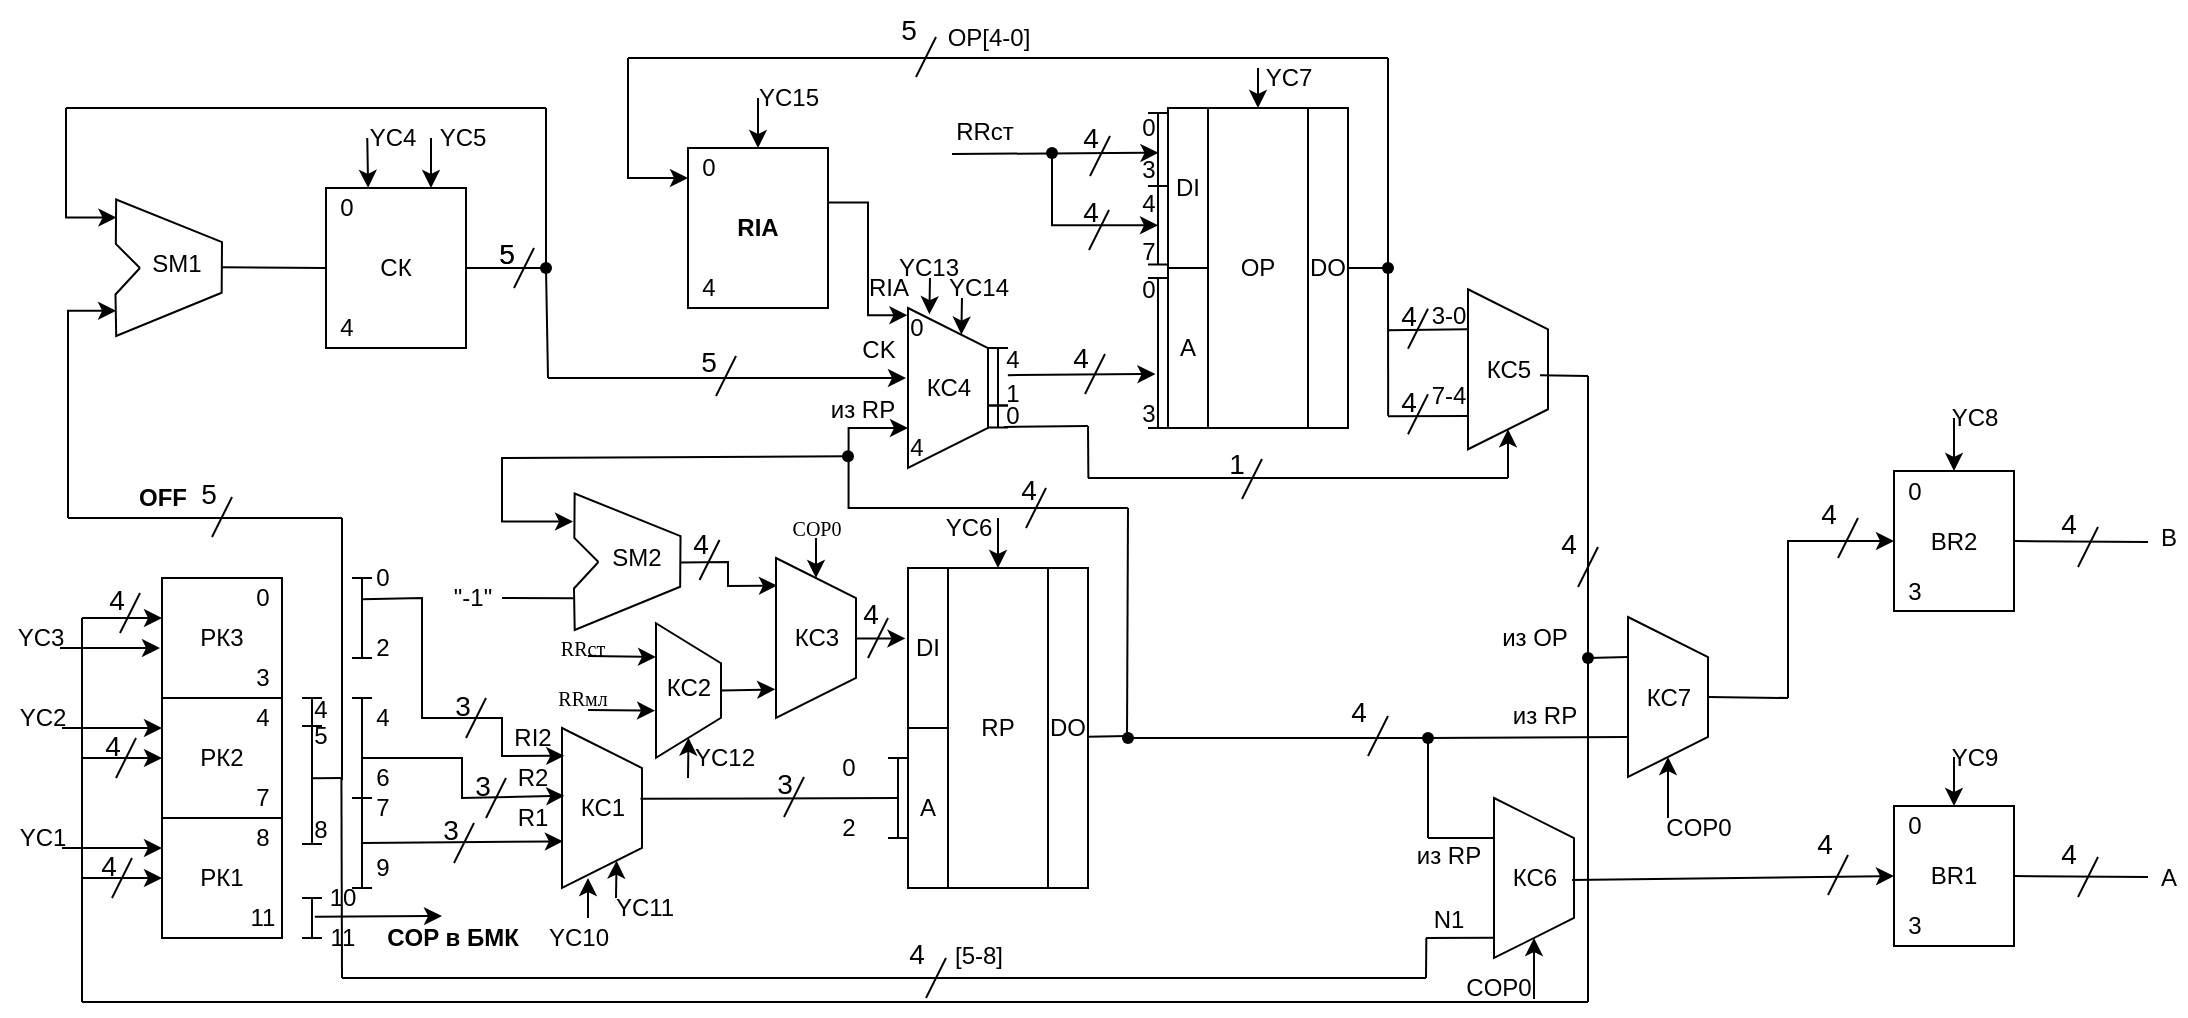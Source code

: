<mxfile version="18.1.2" type="github">
  <diagram id="lrlHoiw0rF8cpUv5qfjf" name="Page-1">
    <mxGraphModel dx="766" dy="884" grid="0" gridSize="10" guides="1" tooltips="1" connect="1" arrows="1" fold="1" page="0" pageScale="1" pageWidth="827" pageHeight="1169" math="0" shadow="0">
      <root>
        <mxCell id="0" />
        <mxCell id="1" parent="0" />
        <mxCell id="OOd39kcZihvx2xBCQOC6-2" value="СК" style="rounded=0;whiteSpace=wrap;html=1;" parent="1" vertex="1">
          <mxGeometry x="169" y="35" width="70" height="80" as="geometry" />
        </mxCell>
        <mxCell id="OOd39kcZihvx2xBCQOC6-3" value="0" style="text;html=1;align=center;verticalAlign=middle;resizable=0;points=[];autosize=1;strokeColor=none;fillColor=none;" parent="1" vertex="1">
          <mxGeometry x="169" y="35" width="20" height="20" as="geometry" />
        </mxCell>
        <mxCell id="OOd39kcZihvx2xBCQOC6-4" value="4" style="text;html=1;align=center;verticalAlign=middle;resizable=0;points=[];autosize=1;strokeColor=none;fillColor=none;" parent="1" vertex="1">
          <mxGeometry x="169" y="95" width="20" height="20" as="geometry" />
        </mxCell>
        <mxCell id="OOd39kcZihvx2xBCQOC6-10" value="" style="endArrow=none;html=1;rounded=0;exitX=0.876;exitY=0.873;exitDx=0;exitDy=0;exitPerimeter=0;entryX=0;entryY=0.5;entryDx=0;entryDy=0;entryPerimeter=0;" parent="1" source="PoUKORxtD6oo9FLUdHRo-69" target="OOd39kcZihvx2xBCQOC6-2" edge="1">
          <mxGeometry width="50" height="50" relative="1" as="geometry">
            <mxPoint x="114" y="75.0" as="sourcePoint" />
            <mxPoint x="419" y="165" as="targetPoint" />
          </mxGeometry>
        </mxCell>
        <mxCell id="OOd39kcZihvx2xBCQOC6-14" value="" style="endArrow=none;html=1;rounded=0;exitX=1;exitY=0.5;exitDx=0;exitDy=0;" parent="1" source="OOd39kcZihvx2xBCQOC6-2" edge="1">
          <mxGeometry width="50" height="50" relative="1" as="geometry">
            <mxPoint x="369" y="215" as="sourcePoint" />
            <mxPoint x="279" y="75" as="targetPoint" />
          </mxGeometry>
        </mxCell>
        <mxCell id="OOd39kcZihvx2xBCQOC6-15" value="" style="endArrow=none;html=1;rounded=0;" parent="1" edge="1">
          <mxGeometry width="50" height="50" relative="1" as="geometry">
            <mxPoint x="279" y="75" as="sourcePoint" />
            <mxPoint x="279" y="-5" as="targetPoint" />
          </mxGeometry>
        </mxCell>
        <mxCell id="OOd39kcZihvx2xBCQOC6-16" value="" style="endArrow=none;html=1;rounded=0;" parent="1" edge="1">
          <mxGeometry width="50" height="50" relative="1" as="geometry">
            <mxPoint x="279" y="-5" as="sourcePoint" />
            <mxPoint x="39" y="-5" as="targetPoint" />
          </mxGeometry>
        </mxCell>
        <mxCell id="OOd39kcZihvx2xBCQOC6-18" value="" style="edgeStyle=segmentEdgeStyle;endArrow=classic;html=1;rounded=0;entryX=0.248;entryY=0.996;entryDx=0;entryDy=0;entryPerimeter=0;" parent="1" edge="1">
          <mxGeometry width="50" height="50" relative="1" as="geometry">
            <mxPoint x="39" y="-5" as="sourcePoint" />
            <mxPoint x="64.2" y="49.8" as="targetPoint" />
            <Array as="points">
              <mxPoint x="39" y="50" />
            </Array>
          </mxGeometry>
        </mxCell>
        <mxCell id="OOd39kcZihvx2xBCQOC6-19" value="" style="endArrow=none;html=1;rounded=0;fontFamily=Helvetica;fontSize=18;" parent="1" edge="1">
          <mxGeometry width="50" height="50" relative="1" as="geometry">
            <mxPoint x="263" y="85" as="sourcePoint" />
            <mxPoint x="273" y="65" as="targetPoint" />
          </mxGeometry>
        </mxCell>
        <mxCell id="OOd39kcZihvx2xBCQOC6-20" value="&lt;font style=&quot;font-size: 14px;&quot;&gt;5&lt;/font&gt;" style="text;html=1;align=center;verticalAlign=middle;resizable=0;points=[];autosize=1;strokeColor=none;fillColor=none;fontSize=18;fontFamily=Helvetica;" parent="1" vertex="1">
          <mxGeometry x="249" y="51.5" width="20" height="30" as="geometry" />
        </mxCell>
        <mxCell id="OOd39kcZihvx2xBCQOC6-22" value="&lt;b&gt;RIA&lt;/b&gt;" style="rounded=0;whiteSpace=wrap;html=1;" parent="1" vertex="1">
          <mxGeometry x="350" y="15" width="70" height="80" as="geometry" />
        </mxCell>
        <mxCell id="OOd39kcZihvx2xBCQOC6-23" value="0" style="text;html=1;align=center;verticalAlign=middle;resizable=0;points=[];autosize=1;strokeColor=none;fillColor=none;" parent="1" vertex="1">
          <mxGeometry x="350" y="15" width="20" height="20" as="geometry" />
        </mxCell>
        <mxCell id="OOd39kcZihvx2xBCQOC6-24" value="4" style="text;html=1;align=center;verticalAlign=middle;resizable=0;points=[];autosize=1;strokeColor=none;fillColor=none;" parent="1" vertex="1">
          <mxGeometry x="350" y="75" width="20" height="20" as="geometry" />
        </mxCell>
        <mxCell id="OOd39kcZihvx2xBCQOC6-25" value="РК3" style="rounded=0;whiteSpace=wrap;html=1;" parent="1" vertex="1">
          <mxGeometry x="87" y="230" width="60" height="60" as="geometry" />
        </mxCell>
        <mxCell id="OOd39kcZihvx2xBCQOC6-26" value="0" style="text;html=1;align=center;verticalAlign=middle;resizable=0;points=[];autosize=1;strokeColor=none;fillColor=none;" parent="1" vertex="1">
          <mxGeometry x="127" y="230" width="20" height="20" as="geometry" />
        </mxCell>
        <mxCell id="OOd39kcZihvx2xBCQOC6-27" value="3" style="text;html=1;align=center;verticalAlign=middle;resizable=0;points=[];autosize=1;strokeColor=none;fillColor=none;" parent="1" vertex="1">
          <mxGeometry x="127" y="270" width="20" height="20" as="geometry" />
        </mxCell>
        <mxCell id="OOd39kcZihvx2xBCQOC6-28" value="РК2" style="rounded=0;whiteSpace=wrap;html=1;" parent="1" vertex="1">
          <mxGeometry x="87" y="290" width="60" height="60" as="geometry" />
        </mxCell>
        <mxCell id="OOd39kcZihvx2xBCQOC6-29" value="4" style="text;html=1;align=center;verticalAlign=middle;resizable=0;points=[];autosize=1;strokeColor=none;fillColor=none;" parent="1" vertex="1">
          <mxGeometry x="127" y="290" width="20" height="20" as="geometry" />
        </mxCell>
        <mxCell id="OOd39kcZihvx2xBCQOC6-30" value="7" style="text;html=1;align=center;verticalAlign=middle;resizable=0;points=[];autosize=1;strokeColor=none;fillColor=none;" parent="1" vertex="1">
          <mxGeometry x="127" y="330" width="20" height="20" as="geometry" />
        </mxCell>
        <mxCell id="OOd39kcZihvx2xBCQOC6-31" value="РК1" style="rounded=0;whiteSpace=wrap;html=1;" parent="1" vertex="1">
          <mxGeometry x="87" y="350" width="60" height="60" as="geometry" />
        </mxCell>
        <mxCell id="OOd39kcZihvx2xBCQOC6-32" value="8" style="text;html=1;align=center;verticalAlign=middle;resizable=0;points=[];autosize=1;strokeColor=none;fillColor=none;" parent="1" vertex="1">
          <mxGeometry x="127" y="350" width="20" height="20" as="geometry" />
        </mxCell>
        <mxCell id="OOd39kcZihvx2xBCQOC6-33" value="11" style="text;html=1;align=center;verticalAlign=middle;resizable=0;points=[];autosize=1;strokeColor=none;fillColor=none;" parent="1" vertex="1">
          <mxGeometry x="122" y="390" width="30" height="20" as="geometry" />
        </mxCell>
        <mxCell id="OOd39kcZihvx2xBCQOC6-34" value="BR2" style="rounded=0;whiteSpace=wrap;html=1;" parent="1" vertex="1">
          <mxGeometry x="953" y="176.5" width="60" height="70" as="geometry" />
        </mxCell>
        <mxCell id="OOd39kcZihvx2xBCQOC6-35" value="0" style="text;html=1;align=center;verticalAlign=middle;resizable=0;points=[];autosize=1;strokeColor=none;fillColor=none;" parent="1" vertex="1">
          <mxGeometry x="953" y="176.5" width="20" height="20" as="geometry" />
        </mxCell>
        <mxCell id="OOd39kcZihvx2xBCQOC6-36" value="3" style="text;html=1;align=center;verticalAlign=middle;resizable=0;points=[];autosize=1;strokeColor=none;fillColor=none;" parent="1" vertex="1">
          <mxGeometry x="953" y="226.5" width="20" height="20" as="geometry" />
        </mxCell>
        <mxCell id="OOd39kcZihvx2xBCQOC6-38" value="BR1" style="rounded=0;whiteSpace=wrap;html=1;" parent="1" vertex="1">
          <mxGeometry x="953" y="344" width="60" height="70" as="geometry" />
        </mxCell>
        <mxCell id="OOd39kcZihvx2xBCQOC6-39" value="0" style="text;html=1;align=center;verticalAlign=middle;resizable=0;points=[];autosize=1;strokeColor=none;fillColor=none;" parent="1" vertex="1">
          <mxGeometry x="953" y="344" width="20" height="20" as="geometry" />
        </mxCell>
        <mxCell id="OOd39kcZihvx2xBCQOC6-40" value="3" style="text;html=1;align=center;verticalAlign=middle;resizable=0;points=[];autosize=1;strokeColor=none;fillColor=none;" parent="1" vertex="1">
          <mxGeometry x="953" y="394" width="20" height="20" as="geometry" />
        </mxCell>
        <mxCell id="OOd39kcZihvx2xBCQOC6-41" value="" style="shape=crossbar;whiteSpace=wrap;html=1;rounded=1;direction=south;" parent="1" vertex="1">
          <mxGeometry x="157" y="390" width="10" height="20" as="geometry" />
        </mxCell>
        <mxCell id="OOd39kcZihvx2xBCQOC6-42" value="10" style="text;html=1;align=center;verticalAlign=middle;resizable=0;points=[];autosize=1;strokeColor=none;fillColor=none;" parent="1" vertex="1">
          <mxGeometry x="162" y="380" width="30" height="20" as="geometry" />
        </mxCell>
        <mxCell id="OOd39kcZihvx2xBCQOC6-43" value="11" style="text;html=1;align=center;verticalAlign=middle;resizable=0;points=[];autosize=1;strokeColor=none;fillColor=none;" parent="1" vertex="1">
          <mxGeometry x="162" y="400" width="30" height="20" as="geometry" />
        </mxCell>
        <mxCell id="OOd39kcZihvx2xBCQOC6-44" value="" style="endArrow=classic;html=1;rounded=0;exitX=0.047;exitY=-0.03;exitDx=0;exitDy=0;exitPerimeter=0;" parent="1" source="OOd39kcZihvx2xBCQOC6-43" edge="1">
          <mxGeometry width="50" height="50" relative="1" as="geometry">
            <mxPoint x="357" y="410" as="sourcePoint" />
            <mxPoint x="227" y="399" as="targetPoint" />
          </mxGeometry>
        </mxCell>
        <mxCell id="OOd39kcZihvx2xBCQOC6-45" value="&lt;b&gt;COP в БМК&lt;/b&gt;" style="text;html=1;align=center;verticalAlign=middle;resizable=0;points=[];autosize=1;strokeColor=none;fillColor=none;" parent="1" vertex="1">
          <mxGeometry x="192" y="400" width="80" height="20" as="geometry" />
        </mxCell>
        <mxCell id="OOd39kcZihvx2xBCQOC6-46" value="" style="shape=crossbar;whiteSpace=wrap;html=1;rounded=1;direction=south;" parent="1" vertex="1">
          <mxGeometry x="157" y="290" width="10" height="73" as="geometry" />
        </mxCell>
        <mxCell id="OOd39kcZihvx2xBCQOC6-48" value="8" style="text;html=1;align=center;verticalAlign=middle;resizable=0;points=[];autosize=1;strokeColor=none;fillColor=none;" parent="1" vertex="1">
          <mxGeometry x="157" y="347" width="17" height="18" as="geometry" />
        </mxCell>
        <mxCell id="OOd39kcZihvx2xBCQOC6-49" value="4" style="text;html=1;align=center;verticalAlign=middle;resizable=0;points=[];autosize=1;strokeColor=none;fillColor=none;" parent="1" vertex="1">
          <mxGeometry x="157" y="287" width="17" height="18" as="geometry" />
        </mxCell>
        <mxCell id="OOd39kcZihvx2xBCQOC6-53" value="" style="endArrow=none;html=1;rounded=0;exitX=0.549;exitY=0.452;exitDx=0;exitDy=0;exitPerimeter=0;" parent="1" source="OOd39kcZihvx2xBCQOC6-46" edge="1">
          <mxGeometry width="50" height="50" relative="1" as="geometry">
            <mxPoint x="161.77" y="340.715" as="sourcePoint" />
            <mxPoint x="177" y="330" as="targetPoint" />
          </mxGeometry>
        </mxCell>
        <mxCell id="OOd39kcZihvx2xBCQOC6-54" value="" style="endArrow=none;html=1;rounded=0;" parent="1" edge="1">
          <mxGeometry width="50" height="50" relative="1" as="geometry">
            <mxPoint x="177" y="331" as="sourcePoint" />
            <mxPoint x="177" y="200" as="targetPoint" />
          </mxGeometry>
        </mxCell>
        <mxCell id="OOd39kcZihvx2xBCQOC6-55" value="" style="endArrow=none;html=1;rounded=0;" parent="1" edge="1">
          <mxGeometry width="50" height="50" relative="1" as="geometry">
            <mxPoint x="177" y="200" as="sourcePoint" />
            <mxPoint x="40" y="200" as="targetPoint" />
          </mxGeometry>
        </mxCell>
        <mxCell id="OOd39kcZihvx2xBCQOC6-56" value="" style="edgeStyle=segmentEdgeStyle;endArrow=classic;html=1;rounded=0;entryX=0.143;entryY=0.564;entryDx=0;entryDy=0;entryPerimeter=0;" parent="1" target="PoUKORxtD6oo9FLUdHRo-69" edge="1">
          <mxGeometry width="50" height="50" relative="1" as="geometry">
            <mxPoint x="40" y="200" as="sourcePoint" />
            <mxPoint x="62.6" y="96.4" as="targetPoint" />
            <Array as="points">
              <mxPoint x="40" y="96" />
            </Array>
          </mxGeometry>
        </mxCell>
        <mxCell id="OOd39kcZihvx2xBCQOC6-57" value="" style="endArrow=none;html=1;rounded=0;fontFamily=Helvetica;fontSize=18;" parent="1" edge="1">
          <mxGeometry width="50" height="50" relative="1" as="geometry">
            <mxPoint x="112" y="209.5" as="sourcePoint" />
            <mxPoint x="122" y="189.5" as="targetPoint" />
          </mxGeometry>
        </mxCell>
        <mxCell id="OOd39kcZihvx2xBCQOC6-58" value="&lt;font style=&quot;font-size: 14px;&quot;&gt;5&lt;/font&gt;" style="text;html=1;align=center;verticalAlign=middle;resizable=0;points=[];autosize=1;strokeColor=none;fillColor=none;fontSize=18;fontFamily=Helvetica;" parent="1" vertex="1">
          <mxGeometry x="100" y="171.5" width="20" height="30" as="geometry" />
        </mxCell>
        <mxCell id="OOd39kcZihvx2xBCQOC6-60" value="&lt;b&gt;OFF&lt;/b&gt;" style="text;html=1;align=center;verticalAlign=middle;resizable=0;points=[];autosize=1;strokeColor=none;fillColor=none;" parent="1" vertex="1">
          <mxGeometry x="67" y="180" width="40" height="20" as="geometry" />
        </mxCell>
        <mxCell id="OOd39kcZihvx2xBCQOC6-62" value="OP" style="shape=process;whiteSpace=wrap;html=1;backgroundOutline=1;size=0.222;" parent="1" vertex="1">
          <mxGeometry x="590" y="-5" width="90" height="160" as="geometry" />
        </mxCell>
        <mxCell id="OOd39kcZihvx2xBCQOC6-64" value="DI" style="rounded=0;whiteSpace=wrap;html=1;" parent="1" vertex="1">
          <mxGeometry x="590" y="-5" width="20" height="80" as="geometry" />
        </mxCell>
        <mxCell id="OOd39kcZihvx2xBCQOC6-66" value="A" style="rounded=0;whiteSpace=wrap;html=1;" parent="1" vertex="1">
          <mxGeometry x="590" y="75" width="20" height="80" as="geometry" />
        </mxCell>
        <mxCell id="OOd39kcZihvx2xBCQOC6-71" value="RP" style="shape=process;whiteSpace=wrap;html=1;backgroundOutline=1;size=0.222;" parent="1" vertex="1">
          <mxGeometry x="460" y="225" width="90" height="160" as="geometry" />
        </mxCell>
        <mxCell id="OOd39kcZihvx2xBCQOC6-72" value="DI" style="rounded=0;whiteSpace=wrap;html=1;" parent="1" vertex="1">
          <mxGeometry x="460" y="225" width="20" height="80" as="geometry" />
        </mxCell>
        <mxCell id="OOd39kcZihvx2xBCQOC6-73" value="A" style="rounded=0;whiteSpace=wrap;html=1;" parent="1" vertex="1">
          <mxGeometry x="460" y="305" width="20" height="80" as="geometry" />
        </mxCell>
        <mxCell id="OOd39kcZihvx2xBCQOC6-77" value="" style="endArrow=none;html=1;rounded=0;entryX=0.168;entryY=0.524;entryDx=0;entryDy=0;entryPerimeter=0;" parent="1" target="PoUKORxtD6oo9FLUdHRo-77" edge="1">
          <mxGeometry width="50" height="50" relative="1" as="geometry">
            <mxPoint x="257" y="240" as="sourcePoint" />
            <mxPoint x="291.9" y="239.95" as="targetPoint" />
          </mxGeometry>
        </mxCell>
        <mxCell id="OOd39kcZihvx2xBCQOC6-78" value="&quot;-1&quot;" style="text;html=1;align=center;verticalAlign=middle;resizable=0;points=[];autosize=1;strokeColor=none;fillColor=none;" parent="1" vertex="1">
          <mxGeometry x="227" y="230" width="30" height="20" as="geometry" />
        </mxCell>
        <mxCell id="OOd39kcZihvx2xBCQOC6-79" value="DO" style="rounded=0;whiteSpace=wrap;html=1;" parent="1" vertex="1">
          <mxGeometry x="530" y="225" width="20" height="160" as="geometry" />
        </mxCell>
        <mxCell id="OOd39kcZihvx2xBCQOC6-80" value="" style="endArrow=none;html=1;rounded=0;exitX=0.993;exitY=0.527;exitDx=0;exitDy=0;exitPerimeter=0;" parent="1" source="OOd39kcZihvx2xBCQOC6-79" edge="1">
          <mxGeometry width="50" height="50" relative="1" as="geometry">
            <mxPoint x="580" y="315" as="sourcePoint" />
            <mxPoint x="570" y="309" as="targetPoint" />
          </mxGeometry>
        </mxCell>
        <mxCell id="OOd39kcZihvx2xBCQOC6-82" value="" style="endArrow=none;html=1;rounded=0;" parent="1" edge="1">
          <mxGeometry width="50" height="50" relative="1" as="geometry">
            <mxPoint x="569.5" y="310" as="sourcePoint" />
            <mxPoint x="570" y="195" as="targetPoint" />
          </mxGeometry>
        </mxCell>
        <mxCell id="OOd39kcZihvx2xBCQOC6-83" value="" style="endArrow=none;html=1;rounded=0;startArrow=none;" parent="1" edge="1">
          <mxGeometry width="50" height="50" relative="1" as="geometry">
            <mxPoint x="430" y="195" as="sourcePoint" />
            <mxPoint x="570" y="195" as="targetPoint" />
          </mxGeometry>
        </mxCell>
        <mxCell id="OOd39kcZihvx2xBCQOC6-84" value="" style="edgeStyle=segmentEdgeStyle;endArrow=classic;html=1;rounded=0;entryX=0.544;entryY=0.142;entryDx=0;entryDy=0;entryPerimeter=0;" parent="1" target="PoUKORxtD6oo9FLUdHRo-77" edge="1">
          <mxGeometry width="50" height="50" relative="1" as="geometry">
            <mxPoint x="260" y="170" as="sourcePoint" />
            <mxPoint x="292.15" y="201.66" as="targetPoint" />
            <Array as="points">
              <mxPoint x="257" y="170" />
              <mxPoint x="257" y="202" />
            </Array>
          </mxGeometry>
        </mxCell>
        <mxCell id="OOd39kcZihvx2xBCQOC6-85" value="" style="shape=trapezoid;perimeter=trapezoidPerimeter;whiteSpace=wrap;html=1;fixedSize=1;rotation=90;" parent="1" vertex="1">
          <mxGeometry x="267" y="325" width="80" height="40" as="geometry" />
        </mxCell>
        <mxCell id="OOd39kcZihvx2xBCQOC6-86" value="КС1" style="text;html=1;align=center;verticalAlign=middle;resizable=0;points=[];autosize=1;strokeColor=none;fillColor=none;" parent="1" vertex="1">
          <mxGeometry x="287" y="335" width="40" height="20" as="geometry" />
        </mxCell>
        <mxCell id="OOd39kcZihvx2xBCQOC6-87" value="" style="shape=crossbar;whiteSpace=wrap;html=1;rounded=1;direction=south;" parent="1" vertex="1">
          <mxGeometry x="182" y="230" width="10" height="40" as="geometry" />
        </mxCell>
        <mxCell id="OOd39kcZihvx2xBCQOC6-88" value="0" style="text;html=1;align=center;verticalAlign=middle;resizable=0;points=[];autosize=1;strokeColor=none;fillColor=none;" parent="1" vertex="1">
          <mxGeometry x="187" y="220" width="20" height="20" as="geometry" />
        </mxCell>
        <mxCell id="OOd39kcZihvx2xBCQOC6-89" value="2" style="text;html=1;align=center;verticalAlign=middle;resizable=0;points=[];autosize=1;strokeColor=none;fillColor=none;" parent="1" vertex="1">
          <mxGeometry x="187" y="255" width="20" height="20" as="geometry" />
        </mxCell>
        <mxCell id="OOd39kcZihvx2xBCQOC6-90" value="" style="shape=crossbar;whiteSpace=wrap;html=1;rounded=1;direction=south;" parent="1" vertex="1">
          <mxGeometry x="182" y="290" width="10" height="50" as="geometry" />
        </mxCell>
        <mxCell id="OOd39kcZihvx2xBCQOC6-91" value="6" style="text;html=1;align=center;verticalAlign=middle;resizable=0;points=[];autosize=1;strokeColor=none;fillColor=none;" parent="1" vertex="1">
          <mxGeometry x="187" y="320" width="20" height="20" as="geometry" />
        </mxCell>
        <mxCell id="OOd39kcZihvx2xBCQOC6-92" value="4" style="text;html=1;align=center;verticalAlign=middle;resizable=0;points=[];autosize=1;strokeColor=none;fillColor=none;" parent="1" vertex="1">
          <mxGeometry x="187" y="290" width="20" height="20" as="geometry" />
        </mxCell>
        <mxCell id="OOd39kcZihvx2xBCQOC6-93" value="" style="shape=crossbar;whiteSpace=wrap;html=1;rounded=1;direction=south;" parent="1" vertex="1">
          <mxGeometry x="182" y="340" width="10" height="45" as="geometry" />
        </mxCell>
        <mxCell id="OOd39kcZihvx2xBCQOC6-95" value="7" style="text;html=1;align=center;verticalAlign=middle;resizable=0;points=[];autosize=1;strokeColor=none;fillColor=none;" parent="1" vertex="1">
          <mxGeometry x="187" y="335" width="20" height="20" as="geometry" />
        </mxCell>
        <mxCell id="OOd39kcZihvx2xBCQOC6-96" value="9" style="text;html=1;align=center;verticalAlign=middle;resizable=0;points=[];autosize=1;strokeColor=none;fillColor=none;" parent="1" vertex="1">
          <mxGeometry x="187" y="365" width="20" height="20" as="geometry" />
        </mxCell>
        <mxCell id="OOd39kcZihvx2xBCQOC6-97" value="" style="endArrow=classic;html=1;rounded=0;exitX=0.5;exitY=0.5;exitDx=0;exitDy=0;exitPerimeter=0;entryX=0.708;entryY=0.989;entryDx=0;entryDy=0;entryPerimeter=0;" parent="1" source="OOd39kcZihvx2xBCQOC6-93" target="OOd39kcZihvx2xBCQOC6-85" edge="1">
          <mxGeometry width="50" height="50" relative="1" as="geometry">
            <mxPoint x="207" y="390" as="sourcePoint" />
            <mxPoint x="257" y="340" as="targetPoint" />
          </mxGeometry>
        </mxCell>
        <mxCell id="OOd39kcZihvx2xBCQOC6-99" value="" style="endArrow=classic;html=1;rounded=0;exitX=0.5;exitY=0.5;exitDx=0;exitDy=0;exitPerimeter=0;entryX=0.424;entryY=0.972;entryDx=0;entryDy=0;entryPerimeter=0;" parent="1" target="OOd39kcZihvx2xBCQOC6-85" edge="1">
          <mxGeometry width="50" height="50" relative="1" as="geometry">
            <mxPoint x="187" y="320" as="sourcePoint" />
            <mxPoint x="287.44" y="319.14" as="targetPoint" />
            <Array as="points">
              <mxPoint x="237" y="320" />
              <mxPoint x="237" y="340" />
            </Array>
          </mxGeometry>
        </mxCell>
        <mxCell id="OOd39kcZihvx2xBCQOC6-100" value="" style="endArrow=classic;html=1;rounded=0;exitX=0.007;exitY=1.034;exitDx=0;exitDy=0;exitPerimeter=0;entryX=0.424;entryY=0.972;entryDx=0;entryDy=0;entryPerimeter=0;" parent="1" source="OOd39kcZihvx2xBCQOC6-88" edge="1">
          <mxGeometry width="50" height="50" relative="1" as="geometry">
            <mxPoint x="187" y="300" as="sourcePoint" />
            <mxPoint x="288.12" y="318.92" as="targetPoint" />
            <Array as="points">
              <mxPoint x="217" y="240" />
              <mxPoint x="217" y="300" />
              <mxPoint x="257" y="300" />
              <mxPoint x="257" y="319" />
            </Array>
          </mxGeometry>
        </mxCell>
        <mxCell id="OOd39kcZihvx2xBCQOC6-102" value="RI2" style="text;html=1;align=center;verticalAlign=middle;resizable=0;points=[];autosize=1;strokeColor=none;fillColor=none;" parent="1" vertex="1">
          <mxGeometry x="257" y="300" width="30" height="20" as="geometry" />
        </mxCell>
        <mxCell id="OOd39kcZihvx2xBCQOC6-103" value="R2" style="text;html=1;align=center;verticalAlign=middle;resizable=0;points=[];autosize=1;strokeColor=none;fillColor=none;" parent="1" vertex="1">
          <mxGeometry x="257" y="320" width="30" height="20" as="geometry" />
        </mxCell>
        <mxCell id="OOd39kcZihvx2xBCQOC6-104" value="R1" style="text;html=1;align=center;verticalAlign=middle;resizable=0;points=[];autosize=1;strokeColor=none;fillColor=none;" parent="1" vertex="1">
          <mxGeometry x="257" y="340" width="30" height="20" as="geometry" />
        </mxCell>
        <mxCell id="OOd39kcZihvx2xBCQOC6-105" value="" style="shape=crossbar;whiteSpace=wrap;html=1;rounded=1;direction=south;" parent="1" vertex="1">
          <mxGeometry x="450" y="320" width="10" height="40" as="geometry" />
        </mxCell>
        <mxCell id="OOd39kcZihvx2xBCQOC6-106" value="0" style="text;html=1;align=center;verticalAlign=middle;resizable=0;points=[];autosize=1;strokeColor=none;fillColor=none;" parent="1" vertex="1">
          <mxGeometry x="420" y="315" width="20" height="20" as="geometry" />
        </mxCell>
        <mxCell id="OOd39kcZihvx2xBCQOC6-107" value="2" style="text;html=1;align=center;verticalAlign=middle;resizable=0;points=[];autosize=1;strokeColor=none;fillColor=none;" parent="1" vertex="1">
          <mxGeometry x="420" y="345" width="20" height="20" as="geometry" />
        </mxCell>
        <mxCell id="OOd39kcZihvx2xBCQOC6-110" value="" style="endArrow=none;html=1;rounded=0;fontFamily=Helvetica;fontSize=18;" parent="1" edge="1">
          <mxGeometry width="50" height="50" relative="1" as="geometry">
            <mxPoint x="239" y="310.0" as="sourcePoint" />
            <mxPoint x="249" y="290.0" as="targetPoint" />
          </mxGeometry>
        </mxCell>
        <mxCell id="OOd39kcZihvx2xBCQOC6-111" value="&lt;font style=&quot;font-size: 14px;&quot;&gt;3&lt;/font&gt;" style="text;html=1;align=center;verticalAlign=middle;resizable=0;points=[];autosize=1;strokeColor=none;fillColor=none;fontSize=18;fontFamily=Helvetica;" parent="1" vertex="1">
          <mxGeometry x="227" y="277.5" width="20" height="30" as="geometry" />
        </mxCell>
        <mxCell id="OOd39kcZihvx2xBCQOC6-112" value="" style="endArrow=none;html=1;rounded=0;fontFamily=Helvetica;fontSize=18;" parent="1" edge="1">
          <mxGeometry width="50" height="50" relative="1" as="geometry">
            <mxPoint x="249.0" y="350" as="sourcePoint" />
            <mxPoint x="259.0" y="330" as="targetPoint" />
          </mxGeometry>
        </mxCell>
        <mxCell id="OOd39kcZihvx2xBCQOC6-113" value="&lt;font style=&quot;font-size: 14px;&quot;&gt;3&lt;/font&gt;" style="text;html=1;align=center;verticalAlign=middle;resizable=0;points=[];autosize=1;strokeColor=none;fillColor=none;fontSize=18;fontFamily=Helvetica;" parent="1" vertex="1">
          <mxGeometry x="237" y="317.5" width="20" height="30" as="geometry" />
        </mxCell>
        <mxCell id="OOd39kcZihvx2xBCQOC6-114" value="" style="endArrow=none;html=1;rounded=0;fontFamily=Helvetica;fontSize=18;" parent="1" edge="1">
          <mxGeometry width="50" height="50" relative="1" as="geometry">
            <mxPoint x="233.0" y="372.5" as="sourcePoint" />
            <mxPoint x="243.0" y="352.5" as="targetPoint" />
          </mxGeometry>
        </mxCell>
        <mxCell id="OOd39kcZihvx2xBCQOC6-115" value="&lt;font style=&quot;font-size: 14px;&quot;&gt;3&lt;/font&gt;" style="text;html=1;align=center;verticalAlign=middle;resizable=0;points=[];autosize=1;strokeColor=none;fillColor=none;fontSize=18;fontFamily=Helvetica;" parent="1" vertex="1">
          <mxGeometry x="221" y="340" width="20" height="30" as="geometry" />
        </mxCell>
        <mxCell id="OOd39kcZihvx2xBCQOC6-116" value="" style="endArrow=none;html=1;rounded=0;entryX=0.5;entryY=0.5;entryDx=0;entryDy=0;entryPerimeter=0;exitX=0.981;exitY=0.271;exitDx=0;exitDy=0;exitPerimeter=0;" parent="1" source="OOd39kcZihvx2xBCQOC6-86" target="OOd39kcZihvx2xBCQOC6-105" edge="1">
          <mxGeometry width="50" height="50" relative="1" as="geometry">
            <mxPoint x="290" y="360" as="sourcePoint" />
            <mxPoint x="340" y="310" as="targetPoint" />
          </mxGeometry>
        </mxCell>
        <mxCell id="OOd39kcZihvx2xBCQOC6-118" value="" style="endArrow=none;html=1;rounded=0;fontFamily=Helvetica;fontSize=18;" parent="1" edge="1">
          <mxGeometry width="50" height="50" relative="1" as="geometry">
            <mxPoint x="398" y="349.5" as="sourcePoint" />
            <mxPoint x="408" y="329.5" as="targetPoint" />
          </mxGeometry>
        </mxCell>
        <mxCell id="OOd39kcZihvx2xBCQOC6-119" value="&lt;font style=&quot;font-size: 14px;&quot;&gt;3&lt;/font&gt;" style="text;html=1;align=center;verticalAlign=middle;resizable=0;points=[];autosize=1;strokeColor=none;fillColor=none;fontSize=18;fontFamily=Helvetica;" parent="1" vertex="1">
          <mxGeometry x="388" y="317" width="20" height="30" as="geometry" />
        </mxCell>
        <mxCell id="OOd39kcZihvx2xBCQOC6-120" value="" style="shape=crossbar;whiteSpace=wrap;html=1;rounded=1;direction=south;" parent="1" vertex="1">
          <mxGeometry x="580" y="80" width="10" height="75" as="geometry" />
        </mxCell>
        <mxCell id="OOd39kcZihvx2xBCQOC6-121" value="0" style="text;html=1;align=center;verticalAlign=middle;resizable=0;points=[];autosize=1;strokeColor=none;fillColor=none;" parent="1" vertex="1">
          <mxGeometry x="570" y="76" width="20" height="20" as="geometry" />
        </mxCell>
        <mxCell id="OOd39kcZihvx2xBCQOC6-122" value="3" style="text;html=1;align=center;verticalAlign=middle;resizable=0;points=[];autosize=1;strokeColor=none;fillColor=none;" parent="1" vertex="1">
          <mxGeometry x="570" y="138" width="20" height="20" as="geometry" />
        </mxCell>
        <mxCell id="OOd39kcZihvx2xBCQOC6-123" value="" style="shape=trapezoid;perimeter=trapezoidPerimeter;whiteSpace=wrap;html=1;fixedSize=1;rotation=90;" parent="1" vertex="1">
          <mxGeometry x="440" y="115" width="80" height="40" as="geometry" />
        </mxCell>
        <mxCell id="OOd39kcZihvx2xBCQOC6-124" value="КС4" style="text;html=1;align=center;verticalAlign=middle;resizable=0;points=[];autosize=1;strokeColor=none;fillColor=none;" parent="1" vertex="1">
          <mxGeometry x="460" y="125" width="40" height="20" as="geometry" />
        </mxCell>
        <mxCell id="OOd39kcZihvx2xBCQOC6-125" value="" style="edgeStyle=segmentEdgeStyle;endArrow=classic;html=1;rounded=0;entryX=0.75;entryY=1;entryDx=0;entryDy=0;exitX=0.907;exitY=0.023;exitDx=0;exitDy=0;exitPerimeter=0;" parent="1" source="OOd39kcZihvx2xBCQOC6-260" target="OOd39kcZihvx2xBCQOC6-123" edge="1">
          <mxGeometry width="50" height="50" relative="1" as="geometry">
            <mxPoint x="430" y="180" as="sourcePoint" />
            <mxPoint x="510" y="270" as="targetPoint" />
            <Array as="points">
              <mxPoint x="430" y="155" />
            </Array>
          </mxGeometry>
        </mxCell>
        <mxCell id="OOd39kcZihvx2xBCQOC6-126" value="из RP" style="text;html=1;align=center;verticalAlign=middle;resizable=0;points=[];autosize=1;strokeColor=none;fillColor=none;" parent="1" vertex="1">
          <mxGeometry x="412" y="135.63" width="50" height="20" as="geometry" />
        </mxCell>
        <mxCell id="OOd39kcZihvx2xBCQOC6-128" value="" style="endArrow=none;html=1;rounded=0;startArrow=none;" parent="1" source="OOd39kcZihvx2xBCQOC6-243" edge="1">
          <mxGeometry width="50" height="50" relative="1" as="geometry">
            <mxPoint x="260" y="170" as="sourcePoint" />
            <mxPoint x="430" y="170" as="targetPoint" />
          </mxGeometry>
        </mxCell>
        <mxCell id="OOd39kcZihvx2xBCQOC6-131" value="" style="shape=trapezoid;perimeter=trapezoidPerimeter;whiteSpace=wrap;html=1;fixedSize=1;rotation=90;" parent="1" vertex="1">
          <mxGeometry x="374" y="240" width="80" height="40" as="geometry" />
        </mxCell>
        <mxCell id="OOd39kcZihvx2xBCQOC6-132" value="КС3" style="text;html=1;align=center;verticalAlign=middle;resizable=0;points=[];autosize=1;strokeColor=none;fillColor=none;" parent="1" vertex="1">
          <mxGeometry x="394" y="250" width="40" height="20" as="geometry" />
        </mxCell>
        <mxCell id="OOd39kcZihvx2xBCQOC6-133" value="" style="endArrow=classic;html=1;rounded=0;exitX=1.01;exitY=0.51;exitDx=0;exitDy=0;exitPerimeter=0;entryX=-0.065;entryY=0.44;entryDx=0;entryDy=0;entryPerimeter=0;" parent="1" source="OOd39kcZihvx2xBCQOC6-132" target="OOd39kcZihvx2xBCQOC6-72" edge="1">
          <mxGeometry width="50" height="50" relative="1" as="geometry">
            <mxPoint x="460" y="230" as="sourcePoint" />
            <mxPoint x="510" y="180" as="targetPoint" />
          </mxGeometry>
        </mxCell>
        <mxCell id="OOd39kcZihvx2xBCQOC6-134" value="" style="endArrow=classic;html=1;rounded=0;exitX=0.87;exitY=0.879;exitDx=0;exitDy=0;exitPerimeter=0;entryX=0.172;entryY=0.988;entryDx=0;entryDy=0;entryPerimeter=0;" parent="1" source="PoUKORxtD6oo9FLUdHRo-77" target="OOd39kcZihvx2xBCQOC6-131" edge="1">
          <mxGeometry width="50" height="50" relative="1" as="geometry">
            <mxPoint x="343.3" y="212.65" as="sourcePoint" />
            <mxPoint x="370" y="260" as="targetPoint" />
            <Array as="points">
              <mxPoint x="370" y="222" />
              <mxPoint x="370" y="234" />
            </Array>
          </mxGeometry>
        </mxCell>
        <mxCell id="OOd39kcZihvx2xBCQOC6-135" value="" style="endArrow=classic;html=1;rounded=0;exitX=0.408;exitY=0.004;exitDx=0;exitDy=0;exitPerimeter=0;entryX=0.64;entryY=0.628;entryDx=0;entryDy=0;entryPerimeter=0;" parent="1" source="PoUKORxtD6oo9FLUdHRo-50" target="OOd39kcZihvx2xBCQOC6-120" edge="1">
          <mxGeometry width="50" height="50" relative="1" as="geometry">
            <mxPoint x="511" y="123" as="sourcePoint" />
            <mxPoint x="583" y="127" as="targetPoint" />
          </mxGeometry>
        </mxCell>
        <mxCell id="OOd39kcZihvx2xBCQOC6-136" value="" style="shape=trapezoid;perimeter=trapezoidPerimeter;whiteSpace=wrap;html=1;fixedSize=1;rotation=90;" parent="1" vertex="1">
          <mxGeometry x="720" y="105.63" width="80" height="40" as="geometry" />
        </mxCell>
        <mxCell id="OOd39kcZihvx2xBCQOC6-137" value="КС5" style="text;html=1;align=center;verticalAlign=middle;resizable=0;points=[];autosize=1;strokeColor=none;fillColor=none;" parent="1" vertex="1">
          <mxGeometry x="744" y="116.63" width="32" height="18" as="geometry" />
        </mxCell>
        <mxCell id="OOd39kcZihvx2xBCQOC6-141" value="DO" style="rounded=0;whiteSpace=wrap;html=1;" parent="1" vertex="1">
          <mxGeometry x="660" y="-5" width="20" height="160" as="geometry" />
        </mxCell>
        <mxCell id="OOd39kcZihvx2xBCQOC6-142" value="" style="endArrow=none;html=1;rounded=0;entryX=1;entryY=0.5;entryDx=0;entryDy=0;" parent="1" target="OOd39kcZihvx2xBCQOC6-141" edge="1">
          <mxGeometry width="50" height="50" relative="1" as="geometry">
            <mxPoint x="700" y="75" as="sourcePoint" />
            <mxPoint x="530" y="90" as="targetPoint" />
          </mxGeometry>
        </mxCell>
        <mxCell id="OOd39kcZihvx2xBCQOC6-143" value="" style="endArrow=none;html=1;rounded=0;exitX=0.004;exitY=0.778;exitDx=0;exitDy=0;exitPerimeter=0;" parent="1" source="OOd39kcZihvx2xBCQOC6-147" edge="1">
          <mxGeometry width="50" height="50" relative="1" as="geometry">
            <mxPoint x="700" y="180" as="sourcePoint" />
            <mxPoint x="700" y="90" as="targetPoint" />
          </mxGeometry>
        </mxCell>
        <mxCell id="OOd39kcZihvx2xBCQOC6-144" value="" style="endArrow=none;html=1;rounded=0;entryX=0.25;entryY=1;entryDx=0;entryDy=0;" parent="1" target="OOd39kcZihvx2xBCQOC6-136" edge="1">
          <mxGeometry width="50" height="50" relative="1" as="geometry">
            <mxPoint x="700" y="106.13" as="sourcePoint" />
            <mxPoint x="530" y="59.13" as="targetPoint" />
          </mxGeometry>
        </mxCell>
        <mxCell id="OOd39kcZihvx2xBCQOC6-145" value="" style="endArrow=none;html=1;rounded=0;entryX=0.792;entryY=1.003;entryDx=0;entryDy=0;entryPerimeter=0;" parent="1" target="OOd39kcZihvx2xBCQOC6-136" edge="1">
          <mxGeometry width="50" height="50" relative="1" as="geometry">
            <mxPoint x="700" y="149.13" as="sourcePoint" />
            <mxPoint x="720" y="149.13" as="targetPoint" />
          </mxGeometry>
        </mxCell>
        <mxCell id="OOd39kcZihvx2xBCQOC6-146" value="" style="endArrow=none;html=1;rounded=0;fontFamily=Helvetica;fontSize=18;" parent="1" edge="1">
          <mxGeometry width="50" height="50" relative="1" as="geometry">
            <mxPoint x="710" y="158.13" as="sourcePoint" />
            <mxPoint x="720" y="138.13" as="targetPoint" />
          </mxGeometry>
        </mxCell>
        <mxCell id="OOd39kcZihvx2xBCQOC6-147" value="&lt;font style=&quot;font-size: 14px;&quot;&gt;4&lt;/font&gt;" style="text;html=1;align=center;verticalAlign=middle;resizable=0;points=[];autosize=1;strokeColor=none;fillColor=none;fontSize=18;fontFamily=Helvetica;" parent="1" vertex="1">
          <mxGeometry x="700" y="125.63" width="20" height="30" as="geometry" />
        </mxCell>
        <mxCell id="OOd39kcZihvx2xBCQOC6-148" value="" style="endArrow=none;html=1;rounded=0;fontFamily=Helvetica;fontSize=18;" parent="1" edge="1">
          <mxGeometry width="50" height="50" relative="1" as="geometry">
            <mxPoint x="710" y="115.38" as="sourcePoint" />
            <mxPoint x="720" y="95.38" as="targetPoint" />
          </mxGeometry>
        </mxCell>
        <mxCell id="OOd39kcZihvx2xBCQOC6-149" value="&lt;font style=&quot;font-size: 14px;&quot;&gt;4&lt;/font&gt;" style="text;html=1;align=center;verticalAlign=middle;resizable=0;points=[];autosize=1;strokeColor=none;fillColor=none;fontSize=18;fontFamily=Helvetica;" parent="1" vertex="1">
          <mxGeometry x="700" y="82.88" width="20" height="30" as="geometry" />
        </mxCell>
        <mxCell id="OOd39kcZihvx2xBCQOC6-150" value="3-0" style="text;html=1;align=center;verticalAlign=middle;resizable=0;points=[];autosize=1;strokeColor=none;fillColor=none;" parent="1" vertex="1">
          <mxGeometry x="715" y="89.13" width="30" height="20" as="geometry" />
        </mxCell>
        <mxCell id="OOd39kcZihvx2xBCQOC6-151" value="7-4" style="text;html=1;align=center;verticalAlign=middle;resizable=0;points=[];autosize=1;strokeColor=none;fillColor=none;" parent="1" vertex="1">
          <mxGeometry x="715" y="129.13" width="30" height="20" as="geometry" />
        </mxCell>
        <mxCell id="OOd39kcZihvx2xBCQOC6-152" value="" style="endArrow=none;html=1;rounded=0;" parent="1" edge="1">
          <mxGeometry width="50" height="50" relative="1" as="geometry">
            <mxPoint x="700" y="-30" as="sourcePoint" />
            <mxPoint x="700" y="90" as="targetPoint" />
          </mxGeometry>
        </mxCell>
        <mxCell id="OOd39kcZihvx2xBCQOC6-153" value="" style="endArrow=none;html=1;rounded=0;" parent="1" edge="1">
          <mxGeometry width="50" height="50" relative="1" as="geometry">
            <mxPoint x="320" y="-30" as="sourcePoint" />
            <mxPoint x="700" y="-30" as="targetPoint" />
          </mxGeometry>
        </mxCell>
        <mxCell id="OOd39kcZihvx2xBCQOC6-155" value="" style="edgeStyle=segmentEdgeStyle;endArrow=classic;html=1;rounded=0;" parent="1" edge="1">
          <mxGeometry width="50" height="50" relative="1" as="geometry">
            <mxPoint x="320" y="-30" as="sourcePoint" />
            <mxPoint x="350" y="30" as="targetPoint" />
            <Array as="points">
              <mxPoint x="320" y="30" />
            </Array>
          </mxGeometry>
        </mxCell>
        <mxCell id="OOd39kcZihvx2xBCQOC6-156" value="" style="edgeStyle=elbowEdgeStyle;elbow=horizontal;endArrow=classic;html=1;rounded=0;exitX=0.993;exitY=0.34;exitDx=0;exitDy=0;exitPerimeter=0;entryX=0.045;entryY=1.007;entryDx=0;entryDy=0;entryPerimeter=0;" parent="1" source="OOd39kcZihvx2xBCQOC6-22" target="OOd39kcZihvx2xBCQOC6-123" edge="1">
          <mxGeometry width="50" height="50" relative="1" as="geometry">
            <mxPoint x="420" y="60" as="sourcePoint" />
            <mxPoint x="470" y="10" as="targetPoint" />
            <Array as="points">
              <mxPoint x="440" y="110" />
            </Array>
          </mxGeometry>
        </mxCell>
        <mxCell id="OOd39kcZihvx2xBCQOC6-159" value="RIA" style="text;html=1;align=center;verticalAlign=middle;resizable=0;points=[];autosize=1;strokeColor=none;fillColor=none;" parent="1" vertex="1">
          <mxGeometry x="430" y="75" width="40" height="20" as="geometry" />
        </mxCell>
        <mxCell id="OOd39kcZihvx2xBCQOC6-169" value="" style="shape=waypoint;sketch=0;fillStyle=solid;size=6;pointerEvents=1;points=[];fillColor=none;resizable=0;rotatable=0;perimeter=centerPerimeter;snapToPoint=1;" parent="1" vertex="1">
          <mxGeometry x="680" y="55" width="40" height="40" as="geometry" />
        </mxCell>
        <mxCell id="OOd39kcZihvx2xBCQOC6-170" value="" style="endArrow=none;html=1;rounded=0;startArrow=none;" parent="1" edge="1">
          <mxGeometry width="50" height="50" relative="1" as="geometry">
            <mxPoint x="279" y="75" as="sourcePoint" />
            <mxPoint x="280" y="130" as="targetPoint" />
          </mxGeometry>
        </mxCell>
        <mxCell id="OOd39kcZihvx2xBCQOC6-171" value="" style="endArrow=classic;html=1;rounded=0;" parent="1" edge="1">
          <mxGeometry width="50" height="50" relative="1" as="geometry">
            <mxPoint x="280" y="130" as="sourcePoint" />
            <mxPoint x="459" y="130" as="targetPoint" />
          </mxGeometry>
        </mxCell>
        <mxCell id="OOd39kcZihvx2xBCQOC6-172" value="" style="shape=waypoint;sketch=0;fillStyle=solid;size=6;pointerEvents=1;points=[];fillColor=none;resizable=0;rotatable=0;perimeter=centerPerimeter;snapToPoint=1;" parent="1" vertex="1">
          <mxGeometry x="259" y="55" width="40" height="40" as="geometry" />
        </mxCell>
        <mxCell id="OOd39kcZihvx2xBCQOC6-173" value="" style="endArrow=none;html=1;rounded=0;" parent="1" edge="1">
          <mxGeometry width="50" height="50" relative="1" as="geometry">
            <mxPoint x="370" y="99" as="sourcePoint" />
            <mxPoint x="370" y="99" as="targetPoint" />
          </mxGeometry>
        </mxCell>
        <mxCell id="OOd39kcZihvx2xBCQOC6-174" value="" style="endArrow=none;html=1;rounded=0;fontFamily=Helvetica;fontSize=18;" parent="1" edge="1">
          <mxGeometry width="50" height="50" relative="1" as="geometry">
            <mxPoint x="364" y="139" as="sourcePoint" />
            <mxPoint x="374" y="119" as="targetPoint" />
          </mxGeometry>
        </mxCell>
        <mxCell id="OOd39kcZihvx2xBCQOC6-175" value="&lt;font style=&quot;font-size: 14px;&quot;&gt;5&lt;/font&gt;" style="text;html=1;align=center;verticalAlign=middle;resizable=0;points=[];autosize=1;strokeColor=none;fillColor=none;fontSize=18;fontFamily=Helvetica;" parent="1" vertex="1">
          <mxGeometry x="350" y="105.5" width="20" height="30" as="geometry" />
        </mxCell>
        <mxCell id="OOd39kcZihvx2xBCQOC6-176" value="CK" style="text;html=1;align=center;verticalAlign=middle;resizable=0;points=[];autosize=1;strokeColor=none;fillColor=none;" parent="1" vertex="1">
          <mxGeometry x="430" y="105.63" width="30" height="20" as="geometry" />
        </mxCell>
        <mxCell id="OOd39kcZihvx2xBCQOC6-177" value="" style="endArrow=none;html=1;rounded=0;entryX=1;entryY=0.669;entryDx=0;entryDy=0;entryPerimeter=0;" parent="1" target="OOd39kcZihvx2xBCQOC6-137" edge="1">
          <mxGeometry width="50" height="50" relative="1" as="geometry">
            <mxPoint x="800" y="129" as="sourcePoint" />
            <mxPoint x="520" y="190" as="targetPoint" />
          </mxGeometry>
        </mxCell>
        <mxCell id="OOd39kcZihvx2xBCQOC6-178" value="" style="endArrow=none;html=1;rounded=0;startArrow=none;" parent="1" source="OOd39kcZihvx2xBCQOC6-208" edge="1">
          <mxGeometry width="50" height="50" relative="1" as="geometry">
            <mxPoint x="800" y="440" as="sourcePoint" />
            <mxPoint x="800" y="129" as="targetPoint" />
          </mxGeometry>
        </mxCell>
        <mxCell id="OOd39kcZihvx2xBCQOC6-179" value="" style="endArrow=none;html=1;rounded=0;" parent="1" edge="1">
          <mxGeometry width="50" height="50" relative="1" as="geometry">
            <mxPoint x="47" y="442" as="sourcePoint" />
            <mxPoint x="800" y="442" as="targetPoint" />
          </mxGeometry>
        </mxCell>
        <mxCell id="OOd39kcZihvx2xBCQOC6-180" value="" style="endArrow=none;html=1;rounded=0;" parent="1" edge="1">
          <mxGeometry width="50" height="50" relative="1" as="geometry">
            <mxPoint x="47" y="442" as="sourcePoint" />
            <mxPoint x="47" y="250" as="targetPoint" />
          </mxGeometry>
        </mxCell>
        <mxCell id="OOd39kcZihvx2xBCQOC6-181" value="" style="endArrow=classic;html=1;rounded=0;" parent="1" edge="1">
          <mxGeometry width="50" height="50" relative="1" as="geometry">
            <mxPoint x="47" y="250" as="sourcePoint" />
            <mxPoint x="87" y="250" as="targetPoint" />
          </mxGeometry>
        </mxCell>
        <mxCell id="OOd39kcZihvx2xBCQOC6-182" value="" style="endArrow=classic;html=1;rounded=0;entryX=0;entryY=0.5;entryDx=0;entryDy=0;" parent="1" target="OOd39kcZihvx2xBCQOC6-28" edge="1">
          <mxGeometry width="50" height="50" relative="1" as="geometry">
            <mxPoint x="47" y="320" as="sourcePoint" />
            <mxPoint x="267" y="260" as="targetPoint" />
          </mxGeometry>
        </mxCell>
        <mxCell id="OOd39kcZihvx2xBCQOC6-183" value="" style="endArrow=classic;html=1;rounded=0;entryX=0;entryY=0.5;entryDx=0;entryDy=0;" parent="1" target="OOd39kcZihvx2xBCQOC6-31" edge="1">
          <mxGeometry width="50" height="50" relative="1" as="geometry">
            <mxPoint x="47" y="380" as="sourcePoint" />
            <mxPoint x="267" y="260" as="targetPoint" />
          </mxGeometry>
        </mxCell>
        <mxCell id="OOd39kcZihvx2xBCQOC6-184" value="" style="endArrow=none;html=1;rounded=0;fontFamily=Helvetica;fontSize=18;" parent="1" edge="1">
          <mxGeometry width="50" height="50" relative="1" as="geometry">
            <mxPoint x="66" y="257.5" as="sourcePoint" />
            <mxPoint x="76" y="237.5" as="targetPoint" />
          </mxGeometry>
        </mxCell>
        <mxCell id="OOd39kcZihvx2xBCQOC6-185" value="&lt;font style=&quot;font-size: 14px;&quot;&gt;4&lt;/font&gt;" style="text;html=1;align=center;verticalAlign=middle;resizable=0;points=[];autosize=1;strokeColor=none;fillColor=none;fontSize=18;fontFamily=Helvetica;" parent="1" vertex="1">
          <mxGeometry x="54" y="225" width="20" height="30" as="geometry" />
        </mxCell>
        <mxCell id="OOd39kcZihvx2xBCQOC6-186" value="" style="endArrow=none;html=1;rounded=0;fontFamily=Helvetica;fontSize=18;" parent="1" edge="1">
          <mxGeometry width="50" height="50" relative="1" as="geometry">
            <mxPoint x="64" y="330" as="sourcePoint" />
            <mxPoint x="74" y="310" as="targetPoint" />
          </mxGeometry>
        </mxCell>
        <mxCell id="OOd39kcZihvx2xBCQOC6-187" value="&lt;font style=&quot;font-size: 14px;&quot;&gt;4&lt;/font&gt;" style="text;html=1;align=center;verticalAlign=middle;resizable=0;points=[];autosize=1;strokeColor=none;fillColor=none;fontSize=18;fontFamily=Helvetica;" parent="1" vertex="1">
          <mxGeometry x="52" y="297.5" width="20" height="30" as="geometry" />
        </mxCell>
        <mxCell id="OOd39kcZihvx2xBCQOC6-188" value="" style="endArrow=none;html=1;rounded=0;fontFamily=Helvetica;fontSize=18;" parent="1" edge="1">
          <mxGeometry width="50" height="50" relative="1" as="geometry">
            <mxPoint x="62" y="390" as="sourcePoint" />
            <mxPoint x="72" y="370" as="targetPoint" />
          </mxGeometry>
        </mxCell>
        <mxCell id="OOd39kcZihvx2xBCQOC6-189" value="&lt;font style=&quot;font-size: 14px;&quot;&gt;4&lt;/font&gt;" style="text;html=1;align=center;verticalAlign=middle;resizable=0;points=[];autosize=1;strokeColor=none;fillColor=none;fontSize=18;fontFamily=Helvetica;" parent="1" vertex="1">
          <mxGeometry x="50" y="357.5" width="20" height="30" as="geometry" />
        </mxCell>
        <mxCell id="OOd39kcZihvx2xBCQOC6-190" value="" style="endArrow=classic;html=1;rounded=0;entryX=0;entryY=0.25;entryDx=0;entryDy=0;" parent="1" target="OOd39kcZihvx2xBCQOC6-31" edge="1">
          <mxGeometry width="50" height="50" relative="1" as="geometry">
            <mxPoint x="37" y="365" as="sourcePoint" />
            <mxPoint x="56" y="355" as="targetPoint" />
          </mxGeometry>
        </mxCell>
        <mxCell id="OOd39kcZihvx2xBCQOC6-191" value="YC1" style="text;html=1;align=center;verticalAlign=middle;resizable=0;points=[];autosize=1;strokeColor=none;fillColor=none;" parent="1" vertex="1">
          <mxGeometry x="7" y="350" width="40" height="20" as="geometry" />
        </mxCell>
        <mxCell id="OOd39kcZihvx2xBCQOC6-192" value="" style="endArrow=classic;html=1;rounded=0;" parent="1" edge="1">
          <mxGeometry width="50" height="50" relative="1" as="geometry">
            <mxPoint x="37" y="305" as="sourcePoint" />
            <mxPoint x="87" y="305" as="targetPoint" />
          </mxGeometry>
        </mxCell>
        <mxCell id="OOd39kcZihvx2xBCQOC6-193" value="YC2" style="text;html=1;align=center;verticalAlign=middle;resizable=0;points=[];autosize=1;strokeColor=none;fillColor=none;" parent="1" vertex="1">
          <mxGeometry x="7" y="290" width="40" height="20" as="geometry" />
        </mxCell>
        <mxCell id="OOd39kcZihvx2xBCQOC6-195" value="" style="endArrow=classic;html=1;rounded=0;" parent="1" edge="1">
          <mxGeometry width="50" height="50" relative="1" as="geometry">
            <mxPoint x="36" y="265" as="sourcePoint" />
            <mxPoint x="86" y="265" as="targetPoint" />
          </mxGeometry>
        </mxCell>
        <mxCell id="OOd39kcZihvx2xBCQOC6-196" value="YC3" style="text;html=1;align=center;verticalAlign=middle;resizable=0;points=[];autosize=1;strokeColor=none;fillColor=none;" parent="1" vertex="1">
          <mxGeometry x="6" y="250" width="40" height="20" as="geometry" />
        </mxCell>
        <mxCell id="OOd39kcZihvx2xBCQOC6-200" value="" style="shape=trapezoid;perimeter=trapezoidPerimeter;whiteSpace=wrap;html=1;fixedSize=1;rotation=90;" parent="1" vertex="1">
          <mxGeometry x="800" y="269.5" width="80" height="40" as="geometry" />
        </mxCell>
        <mxCell id="OOd39kcZihvx2xBCQOC6-201" value="КС7" style="text;html=1;align=center;verticalAlign=middle;resizable=0;points=[];autosize=1;strokeColor=none;fillColor=none;" parent="1" vertex="1">
          <mxGeometry x="824" y="280.5" width="32" height="18" as="geometry" />
        </mxCell>
        <mxCell id="OOd39kcZihvx2xBCQOC6-202" value="" style="endArrow=none;html=1;rounded=0;entryX=0.25;entryY=1;entryDx=0;entryDy=0;" parent="1" target="OOd39kcZihvx2xBCQOC6-200" edge="1">
          <mxGeometry width="50" height="50" relative="1" as="geometry">
            <mxPoint x="800" y="270" as="sourcePoint" />
            <mxPoint x="560" y="160" as="targetPoint" />
          </mxGeometry>
        </mxCell>
        <mxCell id="OOd39kcZihvx2xBCQOC6-203" value="" style="endArrow=none;html=1;rounded=0;entryX=0.75;entryY=1;entryDx=0;entryDy=0;startArrow=none;" parent="1" source="PoUKORxtD6oo9FLUdHRo-24" target="OOd39kcZihvx2xBCQOC6-200" edge="1">
          <mxGeometry width="50" height="50" relative="1" as="geometry">
            <mxPoint x="570" y="310" as="sourcePoint" />
            <mxPoint x="560" y="160" as="targetPoint" />
          </mxGeometry>
        </mxCell>
        <mxCell id="OOd39kcZihvx2xBCQOC6-206" value="" style="shape=waypoint;sketch=0;fillStyle=solid;size=6;pointerEvents=1;points=[];fillColor=none;resizable=0;rotatable=0;perimeter=centerPerimeter;snapToPoint=1;" parent="1" vertex="1">
          <mxGeometry x="550" y="290" width="40" height="40" as="geometry" />
        </mxCell>
        <mxCell id="OOd39kcZihvx2xBCQOC6-207" value="" style="endArrow=none;html=1;rounded=0;entryDx=0;entryDy=0;" parent="1" target="OOd39kcZihvx2xBCQOC6-206" edge="1">
          <mxGeometry width="50" height="50" relative="1" as="geometry">
            <mxPoint x="570" y="310" as="sourcePoint" />
            <mxPoint x="847" y="310" as="targetPoint" />
          </mxGeometry>
        </mxCell>
        <mxCell id="OOd39kcZihvx2xBCQOC6-208" value="" style="shape=waypoint;sketch=0;fillStyle=solid;size=6;pointerEvents=1;points=[];fillColor=none;resizable=0;rotatable=0;perimeter=centerPerimeter;snapToPoint=1;" parent="1" vertex="1">
          <mxGeometry x="780" y="250" width="40" height="40" as="geometry" />
        </mxCell>
        <mxCell id="OOd39kcZihvx2xBCQOC6-209" value="" style="endArrow=none;html=1;rounded=0;" parent="1" target="OOd39kcZihvx2xBCQOC6-208" edge="1">
          <mxGeometry width="50" height="50" relative="1" as="geometry">
            <mxPoint x="800" y="442" as="sourcePoint" />
            <mxPoint x="800" y="160" as="targetPoint" />
          </mxGeometry>
        </mxCell>
        <mxCell id="OOd39kcZihvx2xBCQOC6-213" value="" style="endArrow=none;html=1;rounded=0;exitX=0.5;exitY=0;exitDx=0;exitDy=0;" parent="1" source="OOd39kcZihvx2xBCQOC6-200" edge="1">
          <mxGeometry width="50" height="50" relative="1" as="geometry">
            <mxPoint x="850" y="340" as="sourcePoint" />
            <mxPoint x="900" y="290" as="targetPoint" />
          </mxGeometry>
        </mxCell>
        <mxCell id="OOd39kcZihvx2xBCQOC6-214" value="" style="edgeStyle=segmentEdgeStyle;endArrow=classic;html=1;rounded=0;entryX=0;entryY=0.5;entryDx=0;entryDy=0;" parent="1" target="OOd39kcZihvx2xBCQOC6-34" edge="1">
          <mxGeometry width="50" height="50" relative="1" as="geometry">
            <mxPoint x="900" y="290" as="sourcePoint" />
            <mxPoint x="900" y="250" as="targetPoint" />
            <Array as="points">
              <mxPoint x="900" y="212" />
            </Array>
          </mxGeometry>
        </mxCell>
        <mxCell id="OOd39kcZihvx2xBCQOC6-216" value="" style="endArrow=none;html=1;rounded=0;fontFamily=Helvetica;fontSize=18;" parent="1" edge="1">
          <mxGeometry width="50" height="50" relative="1" as="geometry">
            <mxPoint x="925" y="220" as="sourcePoint" />
            <mxPoint x="935" y="200" as="targetPoint" />
          </mxGeometry>
        </mxCell>
        <mxCell id="OOd39kcZihvx2xBCQOC6-217" value="&lt;font style=&quot;font-size: 14px;&quot;&gt;4&lt;/font&gt;" style="text;html=1;align=center;verticalAlign=middle;resizable=0;points=[];autosize=1;strokeColor=none;fillColor=none;fontSize=18;fontFamily=Helvetica;" parent="1" vertex="1">
          <mxGeometry x="910" y="182" width="20" height="30" as="geometry" />
        </mxCell>
        <mxCell id="OOd39kcZihvx2xBCQOC6-218" value="" style="endArrow=none;html=1;rounded=0;fontFamily=Helvetica;fontSize=18;" parent="1" edge="1">
          <mxGeometry width="50" height="50" relative="1" as="geometry">
            <mxPoint x="920" y="388.5" as="sourcePoint" />
            <mxPoint x="930" y="368.5" as="targetPoint" />
          </mxGeometry>
        </mxCell>
        <mxCell id="OOd39kcZihvx2xBCQOC6-219" value="&lt;font style=&quot;font-size: 14px;&quot;&gt;4&lt;/font&gt;" style="text;html=1;align=center;verticalAlign=middle;resizable=0;points=[];autosize=1;strokeColor=none;fillColor=none;fontSize=18;fontFamily=Helvetica;" parent="1" vertex="1">
          <mxGeometry x="908" y="347" width="20" height="30" as="geometry" />
        </mxCell>
        <mxCell id="OOd39kcZihvx2xBCQOC6-220" value="" style="endArrow=none;html=1;rounded=0;fontFamily=Helvetica;fontSize=18;" parent="1" edge="1">
          <mxGeometry width="50" height="50" relative="1" as="geometry">
            <mxPoint x="795" y="234.5" as="sourcePoint" />
            <mxPoint x="805" y="214.5" as="targetPoint" />
          </mxGeometry>
        </mxCell>
        <mxCell id="OOd39kcZihvx2xBCQOC6-221" value="&lt;font style=&quot;font-size: 14px;&quot;&gt;4&lt;/font&gt;" style="text;html=1;align=center;verticalAlign=middle;resizable=0;points=[];autosize=1;strokeColor=none;fillColor=none;fontSize=18;fontFamily=Helvetica;" parent="1" vertex="1">
          <mxGeometry x="780" y="196.5" width="20" height="30" as="geometry" />
        </mxCell>
        <mxCell id="OOd39kcZihvx2xBCQOC6-222" value="" style="endArrow=none;html=1;rounded=0;fontFamily=Helvetica;fontSize=18;" parent="1" edge="1">
          <mxGeometry width="50" height="50" relative="1" as="geometry">
            <mxPoint x="690" y="319" as="sourcePoint" />
            <mxPoint x="700" y="299" as="targetPoint" />
          </mxGeometry>
        </mxCell>
        <mxCell id="OOd39kcZihvx2xBCQOC6-223" value="&lt;font style=&quot;font-size: 14px;&quot;&gt;4&lt;/font&gt;" style="text;html=1;align=center;verticalAlign=middle;resizable=0;points=[];autosize=1;strokeColor=none;fillColor=none;fontSize=18;fontFamily=Helvetica;" parent="1" vertex="1">
          <mxGeometry x="675" y="281" width="20" height="30" as="geometry" />
        </mxCell>
        <mxCell id="OOd39kcZihvx2xBCQOC6-224" value="" style="endArrow=none;html=1;rounded=0;fontFamily=Helvetica;fontSize=18;" parent="1" edge="1">
          <mxGeometry width="50" height="50" relative="1" as="geometry">
            <mxPoint x="519" y="205" as="sourcePoint" />
            <mxPoint x="529" y="185" as="targetPoint" />
          </mxGeometry>
        </mxCell>
        <mxCell id="OOd39kcZihvx2xBCQOC6-225" value="&lt;font style=&quot;font-size: 14px;&quot;&gt;4&lt;/font&gt;" style="text;html=1;align=center;verticalAlign=middle;resizable=0;points=[];autosize=1;strokeColor=none;fillColor=none;fontSize=18;fontFamily=Helvetica;" parent="1" vertex="1">
          <mxGeometry x="510" y="170" width="20" height="30" as="geometry" />
        </mxCell>
        <mxCell id="OOd39kcZihvx2xBCQOC6-226" value="" style="endArrow=none;html=1;rounded=0;fontFamily=Helvetica;fontSize=18;" parent="1" edge="1">
          <mxGeometry width="50" height="50" relative="1" as="geometry">
            <mxPoint x="464" y="-20.5" as="sourcePoint" />
            <mxPoint x="474" y="-40.5" as="targetPoint" />
          </mxGeometry>
        </mxCell>
        <mxCell id="OOd39kcZihvx2xBCQOC6-227" value="&lt;font style=&quot;font-size: 14px;&quot;&gt;5&lt;/font&gt;" style="text;html=1;align=center;verticalAlign=middle;resizable=0;points=[];autosize=1;strokeColor=none;fillColor=none;fontSize=18;fontFamily=Helvetica;" parent="1" vertex="1">
          <mxGeometry x="451" y="-59" width="18" height="28" as="geometry" />
        </mxCell>
        <mxCell id="OOd39kcZihvx2xBCQOC6-230" value="OP[4-0]" style="text;html=1;align=center;verticalAlign=middle;resizable=0;points=[];autosize=1;strokeColor=none;fillColor=none;" parent="1" vertex="1">
          <mxGeometry x="470" y="-50" width="60" height="20" as="geometry" />
        </mxCell>
        <mxCell id="OOd39kcZihvx2xBCQOC6-231" value="" style="endArrow=none;html=1;rounded=0;fontFamily=Helvetica;fontSize=18;" parent="1" edge="1">
          <mxGeometry width="50" height="50" relative="1" as="geometry">
            <mxPoint x="548.5" y="138" as="sourcePoint" />
            <mxPoint x="558.5" y="118" as="targetPoint" />
          </mxGeometry>
        </mxCell>
        <mxCell id="OOd39kcZihvx2xBCQOC6-232" value="&lt;font style=&quot;font-size: 14px;&quot;&gt;4&lt;/font&gt;" style="text;html=1;align=center;verticalAlign=middle;resizable=0;points=[];autosize=1;strokeColor=none;fillColor=none;fontSize=18;fontFamily=Helvetica;" parent="1" vertex="1">
          <mxGeometry x="535.5" y="104" width="20" height="30" as="geometry" />
        </mxCell>
        <mxCell id="OOd39kcZihvx2xBCQOC6-233" value="" style="endArrow=none;html=1;rounded=0;exitX=1;exitY=0.5;exitDx=0;exitDy=0;" parent="1" source="OOd39kcZihvx2xBCQOC6-34" edge="1">
          <mxGeometry width="50" height="50" relative="1" as="geometry">
            <mxPoint x="1090" y="190" as="sourcePoint" />
            <mxPoint x="1080" y="212" as="targetPoint" />
          </mxGeometry>
        </mxCell>
        <mxCell id="OOd39kcZihvx2xBCQOC6-235" value="" style="endArrow=none;html=1;rounded=0;exitX=1;exitY=0.5;exitDx=0;exitDy=0;" parent="1" source="OOd39kcZihvx2xBCQOC6-38" edge="1">
          <mxGeometry width="50" height="50" relative="1" as="geometry">
            <mxPoint x="1023.0" y="231" as="sourcePoint" />
            <mxPoint x="1080" y="379.5" as="targetPoint" />
          </mxGeometry>
        </mxCell>
        <mxCell id="OOd39kcZihvx2xBCQOC6-236" value="B" style="text;html=1;align=center;verticalAlign=middle;resizable=0;points=[];autosize=1;strokeColor=none;fillColor=none;" parent="1" vertex="1">
          <mxGeometry x="1081" y="201" width="18" height="18" as="geometry" />
        </mxCell>
        <mxCell id="OOd39kcZihvx2xBCQOC6-237" value="A" style="text;html=1;align=center;verticalAlign=middle;resizable=0;points=[];autosize=1;strokeColor=none;fillColor=none;" parent="1" vertex="1">
          <mxGeometry x="1081" y="370.5" width="18" height="18" as="geometry" />
        </mxCell>
        <mxCell id="OOd39kcZihvx2xBCQOC6-238" value="" style="endArrow=none;html=1;rounded=0;fontFamily=Helvetica;fontSize=18;" parent="1" edge="1">
          <mxGeometry width="50" height="50" relative="1" as="geometry">
            <mxPoint x="1045" y="224.5" as="sourcePoint" />
            <mxPoint x="1055" y="204.5" as="targetPoint" />
          </mxGeometry>
        </mxCell>
        <mxCell id="OOd39kcZihvx2xBCQOC6-239" value="&lt;font style=&quot;font-size: 14px;&quot;&gt;4&lt;/font&gt;" style="text;html=1;align=center;verticalAlign=middle;resizable=0;points=[];autosize=1;strokeColor=none;fillColor=none;fontSize=18;fontFamily=Helvetica;" parent="1" vertex="1">
          <mxGeometry x="1030" y="186.5" width="20" height="30" as="geometry" />
        </mxCell>
        <mxCell id="OOd39kcZihvx2xBCQOC6-240" value="" style="endArrow=none;html=1;rounded=0;fontFamily=Helvetica;fontSize=18;" parent="1" edge="1">
          <mxGeometry width="50" height="50" relative="1" as="geometry">
            <mxPoint x="1045.0" y="389.5" as="sourcePoint" />
            <mxPoint x="1055.0" y="369.5" as="targetPoint" />
          </mxGeometry>
        </mxCell>
        <mxCell id="OOd39kcZihvx2xBCQOC6-241" value="&lt;font style=&quot;font-size: 14px;&quot;&gt;4&lt;/font&gt;" style="text;html=1;align=center;verticalAlign=middle;resizable=0;points=[];autosize=1;strokeColor=none;fillColor=none;fontSize=18;fontFamily=Helvetica;" parent="1" vertex="1">
          <mxGeometry x="1030" y="351.5" width="20" height="30" as="geometry" />
        </mxCell>
        <mxCell id="OOd39kcZihvx2xBCQOC6-243" value="" style="shape=waypoint;sketch=0;fillStyle=solid;size=6;pointerEvents=1;points=[];fillColor=none;resizable=0;rotatable=0;perimeter=centerPerimeter;snapToPoint=1;" parent="1" vertex="1">
          <mxGeometry x="410" y="149.13" width="40" height="40" as="geometry" />
        </mxCell>
        <mxCell id="OOd39kcZihvx2xBCQOC6-244" value="" style="endArrow=none;html=1;rounded=0;" parent="1" target="OOd39kcZihvx2xBCQOC6-243" edge="1">
          <mxGeometry width="50" height="50" relative="1" as="geometry">
            <mxPoint x="260" y="170" as="sourcePoint" />
            <mxPoint x="430" y="170" as="targetPoint" />
          </mxGeometry>
        </mxCell>
        <mxCell id="OOd39kcZihvx2xBCQOC6-245" value="" style="shape=trapezoid;perimeter=trapezoidPerimeter;whiteSpace=wrap;html=1;fixedSize=1;rotation=90;" parent="1" vertex="1">
          <mxGeometry x="316.63" y="270" width="67.25" height="32.5" as="geometry" />
        </mxCell>
        <mxCell id="OOd39kcZihvx2xBCQOC6-246" value="КС2" style="text;html=1;align=center;verticalAlign=middle;resizable=0;points=[];autosize=1;strokeColor=none;fillColor=none;" parent="1" vertex="1">
          <mxGeometry x="330.25" y="275" width="40" height="20" as="geometry" />
        </mxCell>
        <mxCell id="OOd39kcZihvx2xBCQOC6-247" value="" style="endArrow=classic;html=1;rounded=0;entryX=0.821;entryY=1.01;entryDx=0;entryDy=0;entryPerimeter=0;exitX=0.5;exitY=0;exitDx=0;exitDy=0;" parent="1" source="OOd39kcZihvx2xBCQOC6-245" target="OOd39kcZihvx2xBCQOC6-131" edge="1">
          <mxGeometry width="50" height="50" relative="1" as="geometry">
            <mxPoint x="400" y="330" as="sourcePoint" />
            <mxPoint x="390" y="286" as="targetPoint" />
          </mxGeometry>
        </mxCell>
        <mxCell id="OOd39kcZihvx2xBCQOC6-249" value="" style="endArrow=classic;html=1;rounded=0;entryX=0.25;entryY=1;entryDx=0;entryDy=0;" parent="1" target="OOd39kcZihvx2xBCQOC6-245" edge="1">
          <mxGeometry width="50" height="50" relative="1" as="geometry">
            <mxPoint x="300" y="269" as="sourcePoint" />
            <mxPoint x="380" y="270" as="targetPoint" />
          </mxGeometry>
        </mxCell>
        <mxCell id="OOd39kcZihvx2xBCQOC6-250" value="" style="endArrow=classic;html=1;rounded=0;entryX=0.082;entryY=1.067;entryDx=0;entryDy=0;entryPerimeter=0;" parent="1" target="OOd39kcZihvx2xBCQOC6-246" edge="1">
          <mxGeometry width="50" height="50" relative="1" as="geometry">
            <mxPoint x="300" y="296" as="sourcePoint" />
            <mxPoint x="330" y="295" as="targetPoint" />
          </mxGeometry>
        </mxCell>
        <mxCell id="OOd39kcZihvx2xBCQOC6-252" value="&lt;font face=&quot;Times New Roman&quot; style=&quot;&quot;&gt;&lt;font style=&quot;font-size: 10px;&quot;&gt;RRст&lt;/font&gt;&lt;br&gt;&lt;/font&gt;" style="text;html=1;align=center;verticalAlign=middle;resizable=0;points=[];autosize=1;strokeColor=none;fillColor=none;fontSize=10;" parent="1" vertex="1">
          <mxGeometry x="276.63" y="255" width="40" height="20" as="geometry" />
        </mxCell>
        <mxCell id="OOd39kcZihvx2xBCQOC6-254" value="&lt;font face=&quot;Times New Roman&quot; style=&quot;&quot;&gt;&lt;font style=&quot;font-size: 10px;&quot;&gt;RRмл&lt;/font&gt;&lt;br&gt;&lt;/font&gt;" style="text;html=1;align=center;verticalAlign=middle;resizable=0;points=[];autosize=1;strokeColor=none;fillColor=none;fontSize=10;" parent="1" vertex="1">
          <mxGeometry x="276.63" y="280" width="40" height="20" as="geometry" />
        </mxCell>
        <mxCell id="OOd39kcZihvx2xBCQOC6-255" value="" style="endArrow=none;html=1;rounded=0;fontFamily=Helvetica;fontSize=18;" parent="1" edge="1">
          <mxGeometry width="50" height="50" relative="1" as="geometry">
            <mxPoint x="355.76" y="231" as="sourcePoint" />
            <mxPoint x="365.76" y="211" as="targetPoint" />
          </mxGeometry>
        </mxCell>
        <mxCell id="OOd39kcZihvx2xBCQOC6-256" value="&lt;font style=&quot;font-size: 14px;&quot;&gt;4&lt;/font&gt;" style="text;html=1;align=center;verticalAlign=middle;resizable=0;points=[];autosize=1;strokeColor=none;fillColor=none;fontSize=18;fontFamily=Helvetica;" parent="1" vertex="1">
          <mxGeometry x="345.76" y="197" width="20" height="30" as="geometry" />
        </mxCell>
        <mxCell id="OOd39kcZihvx2xBCQOC6-257" value="" style="endArrow=none;html=1;rounded=0;fontFamily=Helvetica;fontSize=18;" parent="1" edge="1">
          <mxGeometry width="50" height="50" relative="1" as="geometry">
            <mxPoint x="440" y="270" as="sourcePoint" />
            <mxPoint x="450" y="250" as="targetPoint" />
          </mxGeometry>
        </mxCell>
        <mxCell id="OOd39kcZihvx2xBCQOC6-258" value="&lt;font style=&quot;font-size: 14px;&quot;&gt;4&lt;/font&gt;" style="text;html=1;align=center;verticalAlign=middle;resizable=0;points=[];autosize=1;strokeColor=none;fillColor=none;fontSize=18;fontFamily=Helvetica;" parent="1" vertex="1">
          <mxGeometry x="431" y="232" width="20" height="30" as="geometry" />
        </mxCell>
        <mxCell id="OOd39kcZihvx2xBCQOC6-259" value="" style="endArrow=classic;html=1;rounded=0;fontFamily=Times New Roman;fontSize=10;entryX=0;entryY=0.5;entryDx=0;entryDy=0;" parent="1" target="OOd39kcZihvx2xBCQOC6-131" edge="1">
          <mxGeometry width="50" height="50" relative="1" as="geometry">
            <mxPoint x="414" y="210" as="sourcePoint" />
            <mxPoint x="419.429" y="229.354" as="targetPoint" />
          </mxGeometry>
        </mxCell>
        <mxCell id="OOd39kcZihvx2xBCQOC6-260" value="COP0" style="text;html=1;align=center;verticalAlign=middle;resizable=0;points=[];autosize=1;strokeColor=none;fillColor=none;fontSize=10;fontFamily=Times New Roman;" parent="1" vertex="1">
          <mxGeometry x="394" y="195" width="40" height="20" as="geometry" />
        </mxCell>
        <mxCell id="OOd39kcZihvx2xBCQOC6-264" value="" style="shape=crossbar;whiteSpace=wrap;html=1;rounded=1;direction=south;" parent="1" vertex="1">
          <mxGeometry x="580" y="-2.5" width="10" height="36.5" as="geometry" />
        </mxCell>
        <mxCell id="OOd39kcZihvx2xBCQOC6-267" value="0" style="text;html=1;align=center;verticalAlign=middle;resizable=0;points=[];autosize=1;strokeColor=none;fillColor=none;" parent="1" vertex="1">
          <mxGeometry x="570" y="-5" width="20" height="20" as="geometry" />
        </mxCell>
        <mxCell id="OOd39kcZihvx2xBCQOC6-268" value="7" style="text;html=1;align=center;verticalAlign=middle;resizable=0;points=[];autosize=1;strokeColor=none;fillColor=none;" parent="1" vertex="1">
          <mxGeometry x="570" y="56.5" width="20" height="20" as="geometry" />
        </mxCell>
        <mxCell id="OOd39kcZihvx2xBCQOC6-270" value="" style="endArrow=none;html=1;rounded=0;fontFamily=Helvetica;fontSize=18;" parent="1" edge="1">
          <mxGeometry width="50" height="50" relative="1" as="geometry">
            <mxPoint x="551" y="29.0" as="sourcePoint" />
            <mxPoint x="561" y="9.0" as="targetPoint" />
          </mxGeometry>
        </mxCell>
        <mxCell id="OOd39kcZihvx2xBCQOC6-271" value="&lt;font style=&quot;font-size: 14px;&quot;&gt;4&lt;/font&gt;" style="text;html=1;align=center;verticalAlign=middle;resizable=0;points=[];autosize=1;strokeColor=none;fillColor=none;fontSize=18;fontFamily=Helvetica;" parent="1" vertex="1">
          <mxGeometry x="542" y="-5" width="18" height="28" as="geometry" />
        </mxCell>
        <mxCell id="OOd39kcZihvx2xBCQOC6-272" value="" style="endArrow=classic;html=1;rounded=0;fontFamily=Times New Roman;fontSize=10;entryX=0.837;entryY=0.022;entryDx=0;entryDy=0;entryPerimeter=0;" parent="1" target="Cwjb1RTU_eZ0hjspCdWU-3" edge="1">
          <mxGeometry width="50" height="50" relative="1" as="geometry">
            <mxPoint x="482" y="18" as="sourcePoint" />
            <mxPoint x="567" y="27" as="targetPoint" />
          </mxGeometry>
        </mxCell>
        <mxCell id="OOd39kcZihvx2xBCQOC6-273" value="&lt;font style=&quot;font-size: 12px;&quot; face=&quot;Helvetica&quot;&gt;RRст&lt;/font&gt;" style="text;html=1;align=center;verticalAlign=middle;resizable=0;points=[];autosize=1;strokeColor=none;fillColor=none;fontSize=10;fontFamily=Times New Roman;" parent="1" vertex="1">
          <mxGeometry x="478" y="-2.5" width="39" height="18" as="geometry" />
        </mxCell>
        <mxCell id="OOd39kcZihvx2xBCQOC6-274" value="" style="endArrow=classic;html=1;rounded=0;fontFamily=Helvetica;fontSize=12;entryX=0.301;entryY=-0.001;entryDx=0;entryDy=0;entryPerimeter=0;" parent="1" target="OOd39kcZihvx2xBCQOC6-2" edge="1">
          <mxGeometry width="50" height="50" relative="1" as="geometry">
            <mxPoint x="189.628" y="10" as="sourcePoint" />
            <mxPoint x="320" y="80" as="targetPoint" />
          </mxGeometry>
        </mxCell>
        <mxCell id="OOd39kcZihvx2xBCQOC6-275" value="" style="endArrow=classic;html=1;rounded=0;fontFamily=Helvetica;fontSize=12;entryX=0.75;entryY=0;entryDx=0;entryDy=0;" parent="1" target="OOd39kcZihvx2xBCQOC6-2" edge="1">
          <mxGeometry width="50" height="50" relative="1" as="geometry">
            <mxPoint x="221.5" y="10" as="sourcePoint" />
            <mxPoint x="221" y="35" as="targetPoint" />
          </mxGeometry>
        </mxCell>
        <mxCell id="OOd39kcZihvx2xBCQOC6-276" value="YC5" style="text;html=1;align=center;verticalAlign=middle;resizable=0;points=[];autosize=1;strokeColor=none;fillColor=none;fontSize=12;fontFamily=Helvetica;" parent="1" vertex="1">
          <mxGeometry x="217" width="40" height="20" as="geometry" />
        </mxCell>
        <mxCell id="OOd39kcZihvx2xBCQOC6-277" value="YC4" style="text;html=1;align=center;verticalAlign=middle;resizable=0;points=[];autosize=1;strokeColor=none;fillColor=none;fontSize=12;fontFamily=Helvetica;" parent="1" vertex="1">
          <mxGeometry x="182" width="40" height="20" as="geometry" />
        </mxCell>
        <mxCell id="OOd39kcZihvx2xBCQOC6-278" value="" style="endArrow=classic;html=1;rounded=0;fontFamily=Helvetica;fontSize=12;entryX=0.5;entryY=0;entryDx=0;entryDy=0;" parent="1" target="OOd39kcZihvx2xBCQOC6-71" edge="1">
          <mxGeometry width="50" height="50" relative="1" as="geometry">
            <mxPoint x="505" y="200" as="sourcePoint" />
            <mxPoint x="510" y="190" as="targetPoint" />
          </mxGeometry>
        </mxCell>
        <mxCell id="OOd39kcZihvx2xBCQOC6-279" value="YC6" style="text;html=1;align=center;verticalAlign=middle;resizable=0;points=[];autosize=1;strokeColor=none;fillColor=none;fontSize=12;fontFamily=Helvetica;" parent="1" vertex="1">
          <mxGeometry x="470" y="195" width="40" height="20" as="geometry" />
        </mxCell>
        <mxCell id="OOd39kcZihvx2xBCQOC6-280" value="" style="endArrow=classic;html=1;rounded=0;fontFamily=Helvetica;fontSize=12;entryX=0.5;entryY=0;entryDx=0;entryDy=0;" parent="1" target="OOd39kcZihvx2xBCQOC6-62" edge="1">
          <mxGeometry width="50" height="50" relative="1" as="geometry">
            <mxPoint x="635" y="-25" as="sourcePoint" />
            <mxPoint x="570" y="5" as="targetPoint" />
          </mxGeometry>
        </mxCell>
        <mxCell id="OOd39kcZihvx2xBCQOC6-281" value="YC7" style="text;html=1;align=center;verticalAlign=middle;resizable=0;points=[];autosize=1;strokeColor=none;fillColor=none;fontSize=12;fontFamily=Helvetica;" parent="1" vertex="1">
          <mxGeometry x="630" y="-30" width="40" height="20" as="geometry" />
        </mxCell>
        <mxCell id="OOd39kcZihvx2xBCQOC6-282" value="" style="endArrow=classic;html=1;rounded=0;fontFamily=Helvetica;fontSize=12;entryX=0.5;entryY=0;entryDx=0;entryDy=0;" parent="1" target="OOd39kcZihvx2xBCQOC6-34" edge="1">
          <mxGeometry width="50" height="50" relative="1" as="geometry">
            <mxPoint x="983" y="150" as="sourcePoint" />
            <mxPoint x="990" y="230" as="targetPoint" />
          </mxGeometry>
        </mxCell>
        <mxCell id="OOd39kcZihvx2xBCQOC6-283" value="YC8" style="text;html=1;align=center;verticalAlign=middle;resizable=0;points=[];autosize=1;strokeColor=none;fillColor=none;fontSize=12;fontFamily=Helvetica;" parent="1" vertex="1">
          <mxGeometry x="973" y="140" width="40" height="20" as="geometry" />
        </mxCell>
        <mxCell id="OOd39kcZihvx2xBCQOC6-284" value="" style="endArrow=classic;html=1;rounded=0;fontFamily=Helvetica;fontSize=12;entryX=0.5;entryY=0;entryDx=0;entryDy=0;" parent="1" target="OOd39kcZihvx2xBCQOC6-38" edge="1">
          <mxGeometry width="50" height="50" relative="1" as="geometry">
            <mxPoint x="983" y="319.5" as="sourcePoint" />
            <mxPoint x="1000" y="289.5" as="targetPoint" />
          </mxGeometry>
        </mxCell>
        <mxCell id="OOd39kcZihvx2xBCQOC6-285" value="YC9" style="text;html=1;align=center;verticalAlign=middle;resizable=0;points=[];autosize=1;strokeColor=none;fillColor=none;fontSize=12;fontFamily=Helvetica;" parent="1" vertex="1">
          <mxGeometry x="973" y="309.5" width="40" height="20" as="geometry" />
        </mxCell>
        <mxCell id="OOd39kcZihvx2xBCQOC6-293" value="" style="endArrow=classic;html=1;rounded=0;fontFamily=Helvetica;fontSize=12;" parent="1" edge="1">
          <mxGeometry width="50" height="50" relative="1" as="geometry">
            <mxPoint x="300" y="400" as="sourcePoint" />
            <mxPoint x="300" y="380" as="targetPoint" />
          </mxGeometry>
        </mxCell>
        <mxCell id="OOd39kcZihvx2xBCQOC6-294" value="YC10" style="text;html=1;align=center;verticalAlign=middle;resizable=0;points=[];autosize=1;strokeColor=none;fillColor=none;fontSize=12;fontFamily=Helvetica;" parent="1" vertex="1">
          <mxGeometry x="275" y="401" width="40" height="18" as="geometry" />
        </mxCell>
        <mxCell id="OOd39kcZihvx2xBCQOC6-295" value="" style="endArrow=classic;html=1;rounded=0;fontFamily=Helvetica;fontSize=12;entryX=0.829;entryY=0.318;entryDx=0;entryDy=0;entryPerimeter=0;" parent="1" target="OOd39kcZihvx2xBCQOC6-85" edge="1">
          <mxGeometry width="50" height="50" relative="1" as="geometry">
            <mxPoint x="314" y="390" as="sourcePoint" />
            <mxPoint x="310" y="390" as="targetPoint" />
          </mxGeometry>
        </mxCell>
        <mxCell id="OOd39kcZihvx2xBCQOC6-296" value="YC11" style="text;html=1;align=center;verticalAlign=middle;resizable=0;points=[];autosize=1;strokeColor=none;fillColor=none;fontSize=12;fontFamily=Helvetica;" parent="1" vertex="1">
          <mxGeometry x="308" y="385.5" width="39" height="18" as="geometry" />
        </mxCell>
        <mxCell id="OOd39kcZihvx2xBCQOC6-297" value="" style="endArrow=classic;html=1;rounded=0;fontFamily=Helvetica;fontSize=12;entryX=1;entryY=0.5;entryDx=0;entryDy=0;" parent="1" target="OOd39kcZihvx2xBCQOC6-245" edge="1">
          <mxGeometry width="50" height="50" relative="1" as="geometry">
            <mxPoint x="350" y="330" as="sourcePoint" />
            <mxPoint x="400" y="270" as="targetPoint" />
          </mxGeometry>
        </mxCell>
        <mxCell id="OOd39kcZihvx2xBCQOC6-298" value="YC12" style="text;html=1;align=center;verticalAlign=middle;resizable=0;points=[];autosize=1;strokeColor=none;fillColor=none;fontSize=12;fontFamily=Helvetica;" parent="1" vertex="1">
          <mxGeometry x="348" y="311" width="40" height="18" as="geometry" />
        </mxCell>
        <mxCell id="OOd39kcZihvx2xBCQOC6-299" value="" style="endArrow=classic;html=1;rounded=0;fontFamily=Helvetica;fontSize=12;entryX=0.039;entryY=0.733;entryDx=0;entryDy=0;entryPerimeter=0;" parent="1" target="OOd39kcZihvx2xBCQOC6-123" edge="1">
          <mxGeometry width="50" height="50" relative="1" as="geometry">
            <mxPoint x="471" y="80" as="sourcePoint" />
            <mxPoint x="500" y="100" as="targetPoint" />
          </mxGeometry>
        </mxCell>
        <mxCell id="OOd39kcZihvx2xBCQOC6-300" value="YC13" style="text;html=1;align=center;verticalAlign=middle;resizable=0;points=[];autosize=1;strokeColor=none;fillColor=none;fontSize=12;fontFamily=Helvetica;" parent="1" vertex="1">
          <mxGeometry x="450" y="66" width="40" height="18" as="geometry" />
        </mxCell>
        <mxCell id="OOd39kcZihvx2xBCQOC6-301" value="" style="endArrow=classic;html=1;rounded=0;fontFamily=Helvetica;fontSize=12;entryX=0;entryY=0.25;entryDx=0;entryDy=0;" parent="1" target="OOd39kcZihvx2xBCQOC6-123" edge="1">
          <mxGeometry width="50" height="50" relative="1" as="geometry">
            <mxPoint x="487" y="90" as="sourcePoint" />
            <mxPoint x="500" y="100" as="targetPoint" />
          </mxGeometry>
        </mxCell>
        <mxCell id="OOd39kcZihvx2xBCQOC6-302" value="YC14" style="text;html=1;align=center;verticalAlign=middle;resizable=0;points=[];autosize=1;strokeColor=none;fillColor=none;fontSize=12;fontFamily=Helvetica;" parent="1" vertex="1">
          <mxGeometry x="475" y="76" width="40" height="18" as="geometry" />
        </mxCell>
        <mxCell id="OOd39kcZihvx2xBCQOC6-305" value="" style="endArrow=classic;html=1;rounded=0;fontFamily=Helvetica;fontSize=12;entryX=1;entryY=0.5;entryDx=0;entryDy=0;" parent="1" target="OOd39kcZihvx2xBCQOC6-200" edge="1">
          <mxGeometry width="50" height="50" relative="1" as="geometry">
            <mxPoint x="840" y="350" as="sourcePoint" />
            <mxPoint x="940" y="270" as="targetPoint" />
          </mxGeometry>
        </mxCell>
        <mxCell id="OOd39kcZihvx2xBCQOC6-306" value="COP0" style="text;html=1;align=center;verticalAlign=middle;resizable=0;points=[];autosize=1;strokeColor=none;fillColor=none;fontSize=12;fontFamily=Helvetica;" parent="1" vertex="1">
          <mxGeometry x="830" y="345" width="50" height="20" as="geometry" />
        </mxCell>
        <mxCell id="OOd39kcZihvx2xBCQOC6-307" value="" style="endArrow=classic;html=1;rounded=0;fontFamily=Helvetica;fontSize=12;entryX=0.5;entryY=0;entryDx=0;entryDy=0;" parent="1" target="OOd39kcZihvx2xBCQOC6-22" edge="1">
          <mxGeometry width="50" height="50" relative="1" as="geometry">
            <mxPoint x="385" y="-10" as="sourcePoint" />
            <mxPoint x="470" y="20" as="targetPoint" />
          </mxGeometry>
        </mxCell>
        <mxCell id="OOd39kcZihvx2xBCQOC6-308" value="YC15" style="text;html=1;align=center;verticalAlign=middle;resizable=0;points=[];autosize=1;strokeColor=none;fillColor=none;fontSize=12;fontFamily=Helvetica;" parent="1" vertex="1">
          <mxGeometry x="380" y="-19" width="40" height="18" as="geometry" />
        </mxCell>
        <mxCell id="PoUKORxtD6oo9FLUdHRo-3" value="" style="endArrow=none;html=1;rounded=0;" parent="1" edge="1">
          <mxGeometry width="50" height="50" relative="1" as="geometry">
            <mxPoint x="177" y="430" as="sourcePoint" />
            <mxPoint x="176.71" y="330" as="targetPoint" />
          </mxGeometry>
        </mxCell>
        <mxCell id="PoUKORxtD6oo9FLUdHRo-4" value="" style="shape=trapezoid;perimeter=trapezoidPerimeter;whiteSpace=wrap;html=1;fixedSize=1;rotation=90;" parent="1" vertex="1">
          <mxGeometry x="733" y="360" width="80" height="40" as="geometry" />
        </mxCell>
        <mxCell id="PoUKORxtD6oo9FLUdHRo-5" value="КС6" style="text;html=1;align=center;verticalAlign=middle;resizable=0;points=[];autosize=1;strokeColor=none;fillColor=none;" parent="1" vertex="1">
          <mxGeometry x="757" y="371" width="32" height="18" as="geometry" />
        </mxCell>
        <mxCell id="PoUKORxtD6oo9FLUdHRo-23" value="" style="endArrow=none;html=1;rounded=0;" parent="1" edge="1">
          <mxGeometry width="50" height="50" relative="1" as="geometry">
            <mxPoint x="720" y="360" as="sourcePoint" />
            <mxPoint x="720" y="310" as="targetPoint" />
          </mxGeometry>
        </mxCell>
        <mxCell id="PoUKORxtD6oo9FLUdHRo-24" value="" style="shape=waypoint;sketch=0;fillStyle=solid;size=6;pointerEvents=1;points=[];fillColor=none;resizable=0;rotatable=0;perimeter=centerPerimeter;snapToPoint=1;" parent="1" vertex="1">
          <mxGeometry x="700" y="290" width="40" height="40" as="geometry" />
        </mxCell>
        <mxCell id="PoUKORxtD6oo9FLUdHRo-25" value="" style="endArrow=none;html=1;rounded=0;entryDx=0;entryDy=0;startArrow=none;" parent="1" source="OOd39kcZihvx2xBCQOC6-206" target="PoUKORxtD6oo9FLUdHRo-24" edge="1">
          <mxGeometry width="50" height="50" relative="1" as="geometry">
            <mxPoint x="570" y="310" as="sourcePoint" />
            <mxPoint x="820" y="309.5" as="targetPoint" />
          </mxGeometry>
        </mxCell>
        <mxCell id="PoUKORxtD6oo9FLUdHRo-26" value="" style="endArrow=none;html=1;rounded=0;exitX=0.25;exitY=1;exitDx=0;exitDy=0;" parent="1" source="PoUKORxtD6oo9FLUdHRo-4" edge="1">
          <mxGeometry width="50" height="50" relative="1" as="geometry">
            <mxPoint x="749" y="362" as="sourcePoint" />
            <mxPoint x="720" y="360" as="targetPoint" />
          </mxGeometry>
        </mxCell>
        <mxCell id="PoUKORxtD6oo9FLUdHRo-27" value="" style="endArrow=none;html=1;rounded=0;" parent="1" edge="1">
          <mxGeometry width="50" height="50" relative="1" as="geometry">
            <mxPoint x="177" y="430" as="sourcePoint" />
            <mxPoint x="719" y="430" as="targetPoint" />
          </mxGeometry>
        </mxCell>
        <mxCell id="PoUKORxtD6oo9FLUdHRo-28" value="" style="endArrow=none;html=1;rounded=0;" parent="1" edge="1">
          <mxGeometry width="50" height="50" relative="1" as="geometry">
            <mxPoint x="719" y="430" as="sourcePoint" />
            <mxPoint x="719.17" y="410" as="targetPoint" />
          </mxGeometry>
        </mxCell>
        <mxCell id="PoUKORxtD6oo9FLUdHRo-29" value="" style="endArrow=none;html=1;rounded=0;exitX=0.25;exitY=1;exitDx=0;exitDy=0;" parent="1" edge="1">
          <mxGeometry width="50" height="50" relative="1" as="geometry">
            <mxPoint x="753" y="409.87" as="sourcePoint" />
            <mxPoint x="719" y="410" as="targetPoint" />
          </mxGeometry>
        </mxCell>
        <mxCell id="PoUKORxtD6oo9FLUdHRo-30" value="" style="endArrow=none;html=1;rounded=0;fontFamily=Helvetica;fontSize=18;" parent="1" edge="1">
          <mxGeometry width="50" height="50" relative="1" as="geometry">
            <mxPoint x="469" y="440" as="sourcePoint" />
            <mxPoint x="479" y="420" as="targetPoint" />
          </mxGeometry>
        </mxCell>
        <mxCell id="PoUKORxtD6oo9FLUdHRo-31" value="&lt;font style=&quot;font-size: 14px;&quot;&gt;4&lt;/font&gt;" style="text;html=1;align=center;verticalAlign=middle;resizable=0;points=[];autosize=1;strokeColor=none;fillColor=none;fontSize=18;fontFamily=Helvetica;" parent="1" vertex="1">
          <mxGeometry x="454" y="402" width="20" height="30" as="geometry" />
        </mxCell>
        <mxCell id="PoUKORxtD6oo9FLUdHRo-32" value="[5-8]" style="text;html=1;align=center;verticalAlign=middle;resizable=0;points=[];autosize=1;strokeColor=none;fillColor=none;" parent="1" vertex="1">
          <mxGeometry x="478" y="410" width="34" height="18" as="geometry" />
        </mxCell>
        <mxCell id="PoUKORxtD6oo9FLUdHRo-35" value="" style="endArrow=classic;html=1;rounded=0;entryX=0;entryY=0.5;entryDx=0;entryDy=0;" parent="1" target="OOd39kcZihvx2xBCQOC6-38" edge="1">
          <mxGeometry width="50" height="50" relative="1" as="geometry">
            <mxPoint x="792" y="381" as="sourcePoint" />
            <mxPoint x="848" y="344" as="targetPoint" />
          </mxGeometry>
        </mxCell>
        <mxCell id="PoUKORxtD6oo9FLUdHRo-36" value="" style="endArrow=classic;html=1;rounded=0;fontFamily=Helvetica;fontSize=12;entryX=1;entryY=0.5;entryDx=0;entryDy=0;" parent="1" edge="1">
          <mxGeometry width="50" height="50" relative="1" as="geometry">
            <mxPoint x="773.0" y="440.5" as="sourcePoint" />
            <mxPoint x="773.0" y="410" as="targetPoint" />
          </mxGeometry>
        </mxCell>
        <mxCell id="PoUKORxtD6oo9FLUdHRo-37" value="COP0" style="text;html=1;align=center;verticalAlign=middle;resizable=0;points=[];autosize=1;strokeColor=none;fillColor=none;fontSize=12;fontFamily=Helvetica;" parent="1" vertex="1">
          <mxGeometry x="730" y="425" width="50" height="20" as="geometry" />
        </mxCell>
        <mxCell id="PoUKORxtD6oo9FLUdHRo-38" value="" style="shape=crossbar;whiteSpace=wrap;html=1;rounded=1;direction=south;" parent="1" vertex="1">
          <mxGeometry x="157" y="304" width="10" height="59" as="geometry" />
        </mxCell>
        <mxCell id="PoUKORxtD6oo9FLUdHRo-39" value="5" style="text;html=1;align=center;verticalAlign=middle;resizable=0;points=[];autosize=1;strokeColor=none;fillColor=none;" parent="1" vertex="1">
          <mxGeometry x="157" y="299.5" width="17" height="18" as="geometry" />
        </mxCell>
        <mxCell id="PoUKORxtD6oo9FLUdHRo-44" value="" style="shape=crossbar;whiteSpace=wrap;html=1;rounded=1;direction=south;" parent="1" vertex="1">
          <mxGeometry x="500" y="143.75" width="10" height="11" as="geometry" />
        </mxCell>
        <mxCell id="PoUKORxtD6oo9FLUdHRo-46" value="0" style="text;html=1;align=center;verticalAlign=middle;resizable=0;points=[];autosize=1;strokeColor=none;fillColor=none;" parent="1" vertex="1">
          <mxGeometry x="503" y="140" width="17" height="18" as="geometry" />
        </mxCell>
        <mxCell id="PoUKORxtD6oo9FLUdHRo-47" value="0" style="text;html=1;align=center;verticalAlign=middle;resizable=0;points=[];autosize=1;strokeColor=none;fillColor=none;" parent="1" vertex="1">
          <mxGeometry x="454" y="95" width="20" height="20" as="geometry" />
        </mxCell>
        <mxCell id="PoUKORxtD6oo9FLUdHRo-48" value="4" style="text;html=1;align=center;verticalAlign=middle;resizable=0;points=[];autosize=1;strokeColor=none;fillColor=none;" parent="1" vertex="1">
          <mxGeometry x="454" y="154.75" width="20" height="20" as="geometry" />
        </mxCell>
        <mxCell id="PoUKORxtD6oo9FLUdHRo-49" value="" style="shape=crossbar;whiteSpace=wrap;html=1;rounded=1;direction=south;" parent="1" vertex="1">
          <mxGeometry x="500" y="115" width="10" height="28.75" as="geometry" />
        </mxCell>
        <mxCell id="PoUKORxtD6oo9FLUdHRo-50" value="1" style="text;html=1;align=center;verticalAlign=middle;resizable=0;points=[];autosize=1;strokeColor=none;fillColor=none;" parent="1" vertex="1">
          <mxGeometry x="503" y="128.5" width="17" height="18" as="geometry" />
        </mxCell>
        <mxCell id="PoUKORxtD6oo9FLUdHRo-54" value="4" style="text;html=1;align=center;verticalAlign=middle;resizable=0;points=[];autosize=1;strokeColor=none;fillColor=none;" parent="1" vertex="1">
          <mxGeometry x="503" y="111.5" width="17" height="18" as="geometry" />
        </mxCell>
        <mxCell id="PoUKORxtD6oo9FLUdHRo-56" value="" style="endArrow=none;html=1;rounded=0;startArrow=none;" parent="1" edge="1">
          <mxGeometry width="50" height="50" relative="1" as="geometry">
            <mxPoint x="508.0" y="154.45" as="sourcePoint" />
            <mxPoint x="550" y="154" as="targetPoint" />
          </mxGeometry>
        </mxCell>
        <mxCell id="PoUKORxtD6oo9FLUdHRo-57" value="" style="endArrow=none;html=1;rounded=0;" parent="1" edge="1">
          <mxGeometry width="50" height="50" relative="1" as="geometry">
            <mxPoint x="550.19" y="180" as="sourcePoint" />
            <mxPoint x="550" y="154" as="targetPoint" />
          </mxGeometry>
        </mxCell>
        <mxCell id="PoUKORxtD6oo9FLUdHRo-58" value="" style="endArrow=none;html=1;rounded=0;startArrow=none;" parent="1" edge="1">
          <mxGeometry width="50" height="50" relative="1" as="geometry">
            <mxPoint x="550" y="180" as="sourcePoint" />
            <mxPoint x="760" y="180" as="targetPoint" />
          </mxGeometry>
        </mxCell>
        <mxCell id="PoUKORxtD6oo9FLUdHRo-59" value="" style="endArrow=none;html=1;rounded=0;fontFamily=Helvetica;fontSize=18;" parent="1" edge="1">
          <mxGeometry width="50" height="50" relative="1" as="geometry">
            <mxPoint x="627" y="190.5" as="sourcePoint" />
            <mxPoint x="637" y="170.5" as="targetPoint" />
          </mxGeometry>
        </mxCell>
        <mxCell id="PoUKORxtD6oo9FLUdHRo-60" value="&lt;font style=&quot;font-size: 14px;&quot;&gt;1&lt;/font&gt;" style="text;html=1;align=center;verticalAlign=middle;resizable=0;points=[];autosize=1;strokeColor=none;fillColor=none;fontSize=18;fontFamily=Helvetica;" parent="1" vertex="1">
          <mxGeometry x="615" y="157.5" width="18" height="28" as="geometry" />
        </mxCell>
        <mxCell id="PoUKORxtD6oo9FLUdHRo-61" value="" style="endArrow=classic;html=1;rounded=0;entryX=1;entryY=0.5;entryDx=0;entryDy=0;" parent="1" target="OOd39kcZihvx2xBCQOC6-136" edge="1">
          <mxGeometry width="50" height="50" relative="1" as="geometry">
            <mxPoint x="760" y="180" as="sourcePoint" />
            <mxPoint x="609" y="116" as="targetPoint" />
          </mxGeometry>
        </mxCell>
        <mxCell id="PoUKORxtD6oo9FLUdHRo-62" value="из RP" style="text;html=1;align=center;verticalAlign=middle;resizable=0;points=[];autosize=1;strokeColor=none;fillColor=none;" parent="1" vertex="1">
          <mxGeometry x="709" y="360" width="42" height="18" as="geometry" />
        </mxCell>
        <mxCell id="PoUKORxtD6oo9FLUdHRo-63" value="N1" style="text;html=1;align=center;verticalAlign=middle;resizable=0;points=[];autosize=1;strokeColor=none;fillColor=none;" parent="1" vertex="1">
          <mxGeometry x="717.5" y="392" width="25" height="18" as="geometry" />
        </mxCell>
        <mxCell id="PoUKORxtD6oo9FLUdHRo-64" value="из OP" style="text;html=1;align=center;verticalAlign=middle;resizable=0;points=[];autosize=1;strokeColor=none;fillColor=none;" parent="1" vertex="1">
          <mxGeometry x="751.5" y="251" width="43" height="18" as="geometry" />
        </mxCell>
        <mxCell id="PoUKORxtD6oo9FLUdHRo-65" value="из RP" style="text;html=1;align=center;verticalAlign=middle;resizable=0;points=[];autosize=1;strokeColor=none;fillColor=none;" parent="1" vertex="1">
          <mxGeometry x="757" y="289.5" width="42" height="18" as="geometry" />
        </mxCell>
        <mxCell id="PoUKORxtD6oo9FLUdHRo-69" value="" style="verticalLabelPosition=bottom;verticalAlign=top;html=1;shape=mxgraph.basic.polygon;polyCoords=[[0.47,0.47],[0.47,0.23],[0.69,0.01],[1,0.75],[0.75,1],[0.02,0.69],[0.22,0.48],[0.47,0.47]];polyline=1;fillColor=none;rotation=-45;" parent="1" vertex="1">
          <mxGeometry x="43" y="39.5" width="72" height="71" as="geometry" />
        </mxCell>
        <mxCell id="PoUKORxtD6oo9FLUdHRo-70" value="SM1&lt;br&gt;" style="text;html=1;align=center;verticalAlign=middle;resizable=0;points=[];autosize=1;strokeColor=none;fillColor=none;" parent="1" vertex="1">
          <mxGeometry x="74" y="62.88" width="40" height="20" as="geometry" />
        </mxCell>
        <mxCell id="PoUKORxtD6oo9FLUdHRo-74" value="" style="endArrow=none;html=1;rounded=0;" parent="1" edge="1">
          <mxGeometry width="50" height="50" relative="1" as="geometry">
            <mxPoint x="369.25" y="222" as="sourcePoint" />
            <mxPoint x="369.25" y="222" as="targetPoint" />
          </mxGeometry>
        </mxCell>
        <mxCell id="PoUKORxtD6oo9FLUdHRo-77" value="" style="verticalLabelPosition=bottom;verticalAlign=top;html=1;shape=mxgraph.basic.polygon;polyCoords=[[0.47,0.47],[0.47,0.23],[0.69,0.01],[1,0.75],[0.75,1],[0.02,0.69],[0.22,0.48],[0.47,0.47]];polyline=1;fillColor=none;rotation=-45;" parent="1" vertex="1">
          <mxGeometry x="272.25" y="186.5" width="72" height="71" as="geometry" />
        </mxCell>
        <mxCell id="PoUKORxtD6oo9FLUdHRo-78" value="SM2" style="text;html=1;align=center;verticalAlign=middle;resizable=0;points=[];autosize=1;strokeColor=none;fillColor=none;" parent="1" vertex="1">
          <mxGeometry x="306.25" y="210.88" width="35" height="18" as="geometry" />
        </mxCell>
        <mxCell id="Cwjb1RTU_eZ0hjspCdWU-1" value="&lt;font style=&quot;font-size: 14px;&quot;&gt;5&lt;/font&gt;" style="text;html=1;align=center;verticalAlign=middle;resizable=0;points=[];autosize=1;strokeColor=none;fillColor=none;fontSize=18;fontFamily=Helvetica;" vertex="1" parent="1">
          <mxGeometry x="249" y="51.5" width="20" height="30" as="geometry" />
        </mxCell>
        <mxCell id="Cwjb1RTU_eZ0hjspCdWU-2" value="" style="shape=crossbar;whiteSpace=wrap;html=1;rounded=1;direction=south;" vertex="1" parent="1">
          <mxGeometry x="580" y="34" width="10" height="39.25" as="geometry" />
        </mxCell>
        <mxCell id="Cwjb1RTU_eZ0hjspCdWU-3" value="3" style="text;html=1;align=center;verticalAlign=middle;resizable=0;points=[];autosize=1;strokeColor=none;fillColor=none;" vertex="1" parent="1">
          <mxGeometry x="571" y="17" width="17" height="18" as="geometry" />
        </mxCell>
        <mxCell id="Cwjb1RTU_eZ0hjspCdWU-4" value="4" style="text;html=1;align=center;verticalAlign=middle;resizable=0;points=[];autosize=1;strokeColor=none;fillColor=none;" vertex="1" parent="1">
          <mxGeometry x="571.5" y="33.5" width="17" height="18" as="geometry" />
        </mxCell>
        <mxCell id="Cwjb1RTU_eZ0hjspCdWU-6" value="" style="edgeStyle=segmentEdgeStyle;endArrow=classic;html=1;rounded=0;entryX=0.5;entryY=0.5;entryDx=0;entryDy=0;entryPerimeter=0;startArrow=none;" edge="1" parent="1" source="Cwjb1RTU_eZ0hjspCdWU-9" target="Cwjb1RTU_eZ0hjspCdWU-2">
          <mxGeometry width="50" height="50" relative="1" as="geometry">
            <mxPoint x="532" y="18" as="sourcePoint" />
            <mxPoint x="551" y="32" as="targetPoint" />
            <Array as="points">
              <mxPoint x="532" y="25" />
              <mxPoint x="532" y="54" />
            </Array>
          </mxGeometry>
        </mxCell>
        <mxCell id="Cwjb1RTU_eZ0hjspCdWU-7" value="" style="endArrow=none;html=1;rounded=0;fontFamily=Helvetica;fontSize=18;" edge="1" parent="1">
          <mxGeometry width="50" height="50" relative="1" as="geometry">
            <mxPoint x="550.5" y="66.0" as="sourcePoint" />
            <mxPoint x="560.5" y="46.0" as="targetPoint" />
          </mxGeometry>
        </mxCell>
        <mxCell id="Cwjb1RTU_eZ0hjspCdWU-8" value="&lt;font style=&quot;font-size: 14px;&quot;&gt;4&lt;/font&gt;" style="text;html=1;align=center;verticalAlign=middle;resizable=0;points=[];autosize=1;strokeColor=none;fillColor=none;fontSize=18;fontFamily=Helvetica;" vertex="1" parent="1">
          <mxGeometry x="541.5" y="32" width="18" height="28" as="geometry" />
        </mxCell>
        <mxCell id="Cwjb1RTU_eZ0hjspCdWU-9" value="" style="shape=waypoint;sketch=0;fillStyle=solid;size=6;pointerEvents=1;points=[];fillColor=none;resizable=0;rotatable=0;perimeter=centerPerimeter;snapToPoint=1;" vertex="1" parent="1">
          <mxGeometry x="512" y="-2.5" width="40" height="40" as="geometry" />
        </mxCell>
        <mxCell id="Cwjb1RTU_eZ0hjspCdWU-10" value="" style="edgeStyle=segmentEdgeStyle;endArrow=none;html=1;rounded=0;entryDx=0;entryDy=0;entryPerimeter=0;" edge="1" parent="1" target="Cwjb1RTU_eZ0hjspCdWU-9">
          <mxGeometry width="50" height="50" relative="1" as="geometry">
            <mxPoint x="532" y="18" as="sourcePoint" />
            <mxPoint x="585" y="53.625" as="targetPoint" />
            <Array as="points" />
          </mxGeometry>
        </mxCell>
      </root>
    </mxGraphModel>
  </diagram>
</mxfile>
